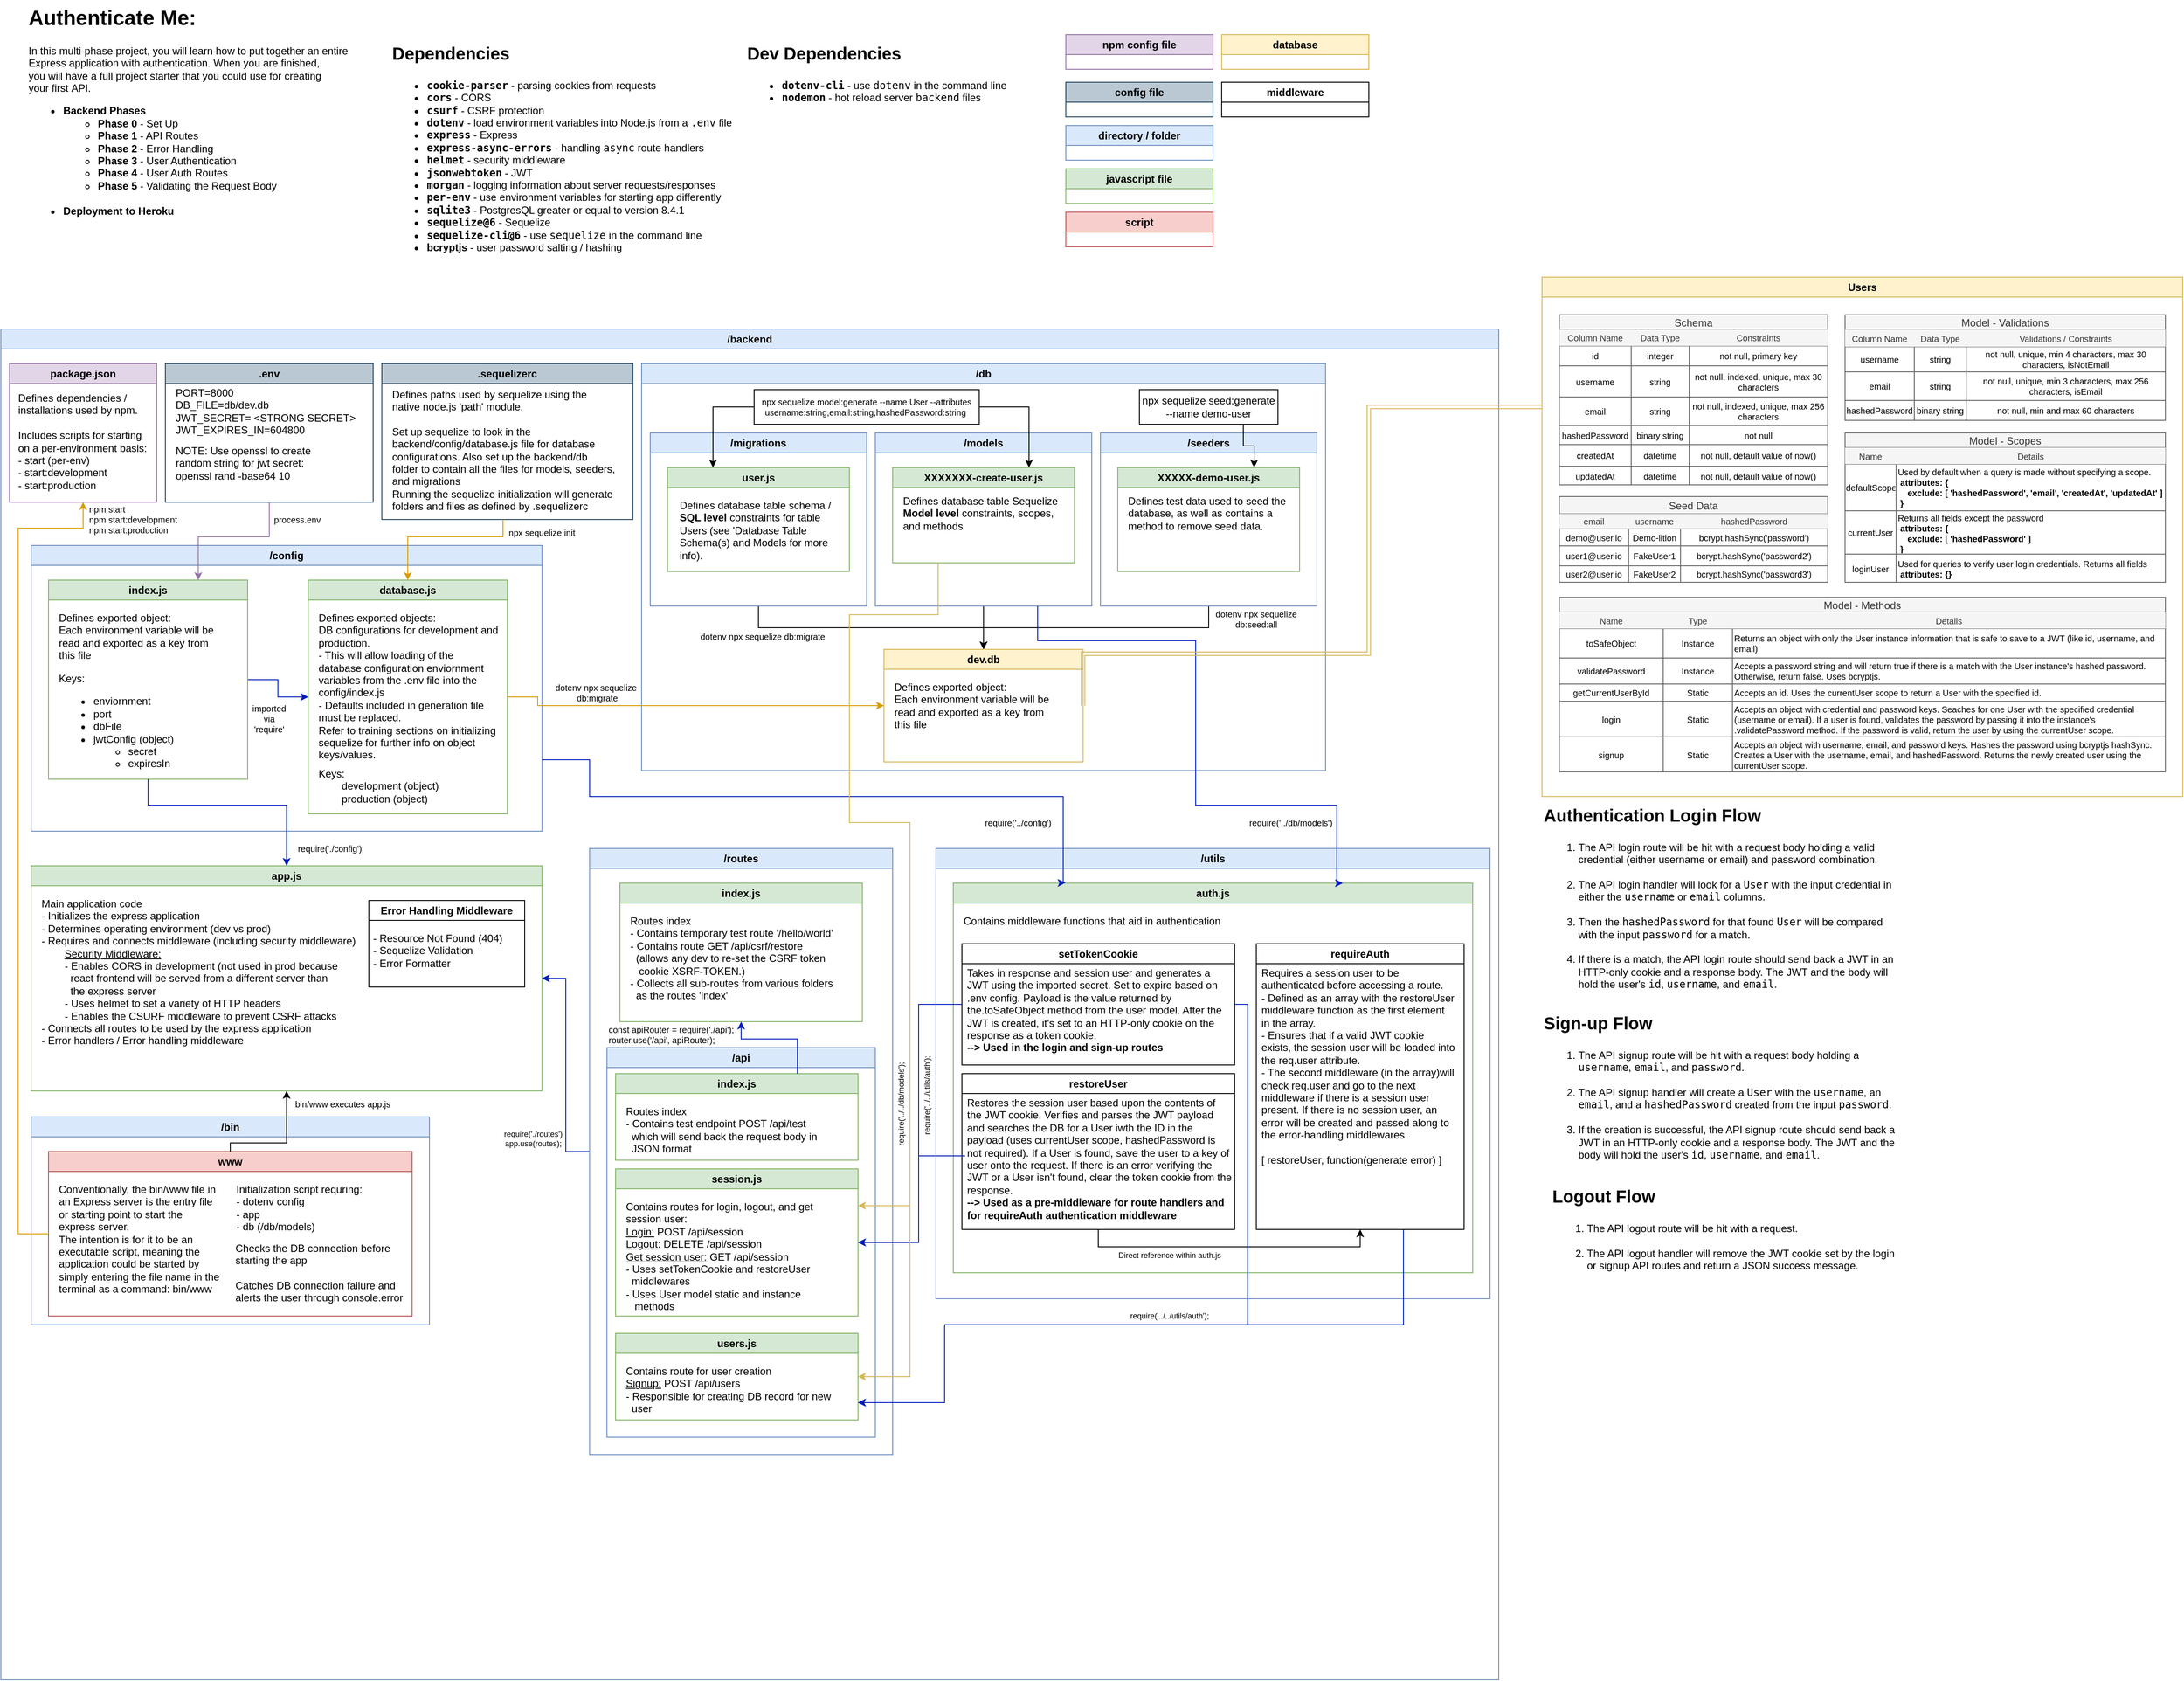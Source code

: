 <mxfile version="24.7.5">
  <diagram name="Page-1" id="1tvuOQJT0n1HeKmIc-OV">
    <mxGraphModel dx="5554" dy="1162" grid="1" gridSize="10" guides="1" tooltips="1" connect="1" arrows="1" fold="1" page="1" pageScale="1" pageWidth="3300" pageHeight="2339" math="0" shadow="0">
      <root>
        <mxCell id="0" />
        <mxCell id="1" parent="0" />
        <mxCell id="GpSlVhP3Auss_XkfHNzA-2" value="&lt;h1 style=&quot;margin-top: 0px;&quot;&gt;&lt;font style=&quot;font-size: 20px;&quot;&gt;Dependencies&lt;/font&gt;&lt;/h1&gt;&lt;ul&gt;&lt;li&gt;&lt;code&gt;&lt;b&gt;cookie-parser&lt;/b&gt;&lt;/code&gt; - parsing cookies from requests&lt;/li&gt;&lt;li&gt;&lt;code&gt;&lt;b&gt;cors&lt;/b&gt;&lt;/code&gt; - CORS&lt;/li&gt;&lt;li&gt;&lt;code&gt;&lt;b&gt;csurf&lt;/b&gt;&lt;/code&gt; - CSRF protection&lt;/li&gt;&lt;li&gt;&lt;code&gt;&lt;b&gt;dotenv&lt;/b&gt;&lt;/code&gt; - load environment variables into Node.js from a &lt;code&gt;.env&lt;/code&gt; file&lt;/li&gt;&lt;li&gt;&lt;code&gt;&lt;b&gt;express&lt;/b&gt;&lt;/code&gt; - Express&lt;/li&gt;&lt;li&gt;&lt;code&gt;&lt;b&gt;express-async-errors&lt;/b&gt;&lt;/code&gt; - handling &lt;code&gt;async&lt;/code&gt; route handlers&lt;/li&gt;&lt;li&gt;&lt;code&gt;&lt;b&gt;helmet&lt;/b&gt;&lt;/code&gt; - security middleware&lt;/li&gt;&lt;li&gt;&lt;code&gt;&lt;b&gt;jsonwebtoken&lt;/b&gt;&lt;/code&gt; - JWT&lt;/li&gt;&lt;li&gt;&lt;code&gt;&lt;b&gt;morgan&lt;/b&gt;&lt;/code&gt; - logging information about server requests/responses&lt;/li&gt;&lt;li&gt;&lt;code&gt;&lt;b&gt;per-env&lt;/b&gt;&lt;/code&gt; - use environment variables for starting app differently&lt;/li&gt;&lt;li&gt;&lt;code&gt;&lt;b&gt;sqlite3&lt;/b&gt;&lt;/code&gt; - PostgresQL greater or equal to version 8.4.1&lt;/li&gt;&lt;li&gt;&lt;code&gt;&lt;b&gt;sequelize@6&lt;/b&gt;&lt;/code&gt; - Sequelize&lt;/li&gt;&lt;li&gt;&lt;code&gt;&lt;b&gt;sequelize-cli@6&lt;/b&gt;&lt;/code&gt; - use &lt;code&gt;sequelize&lt;/code&gt; in the command line&lt;/li&gt;&lt;li&gt;&lt;b&gt;bcryptjs&lt;/b&gt;&amp;nbsp;- user password salting / hashing&lt;/li&gt;&lt;/ul&gt;" style="text;html=1;whiteSpace=wrap;overflow=hidden;rounded=0;" parent="1" vertex="1">
          <mxGeometry x="440" y="50" width="410" height="270" as="geometry" />
        </mxCell>
        <mxCell id="GpSlVhP3Auss_XkfHNzA-3" value="&lt;h1 style=&quot;margin-top: 0px;&quot;&gt;&lt;font style=&quot;font-size: 20px;&quot;&gt;Dev Dependencies&lt;/font&gt;&lt;/h1&gt;&lt;ul&gt;&lt;li&gt;&lt;b&gt;&lt;code&gt;dotenv-cli&lt;/code&gt; &lt;/b&gt;- use &lt;code&gt;dotenv&lt;/code&gt; in the command line&lt;/li&gt;&lt;li&gt;&lt;code&gt;&lt;b&gt;nodemon&lt;/b&gt;&lt;/code&gt; - hot reload server &lt;code&gt;backend&lt;/code&gt; files&lt;/li&gt;&lt;/ul&gt;" style="text;html=1;whiteSpace=wrap;overflow=hidden;rounded=0;" parent="1" vertex="1">
          <mxGeometry x="850" y="50" width="380" height="90" as="geometry" />
        </mxCell>
        <mxCell id="GpSlVhP3Auss_XkfHNzA-4" value="&lt;h1 style=&quot;margin-top: 0px;&quot;&gt;Authenticate Me:&lt;/h1&gt;&lt;p&gt;In this multi-phase project, you will learn how to put together an entire&amp;nbsp;&lt;br&gt;&lt;span style=&quot;background-color: initial;&quot;&gt;Express application with authentication. When you are finished, &lt;br&gt;you will have a full project starter that you could use for creating &lt;br&gt;your first&amp;nbsp;&lt;/span&gt;&lt;span style=&quot;background-color: initial;&quot;&gt;API.&lt;/span&gt;&lt;/p&gt;&lt;ul&gt;&lt;li&gt;&lt;b&gt;Backend Phases&lt;/b&gt;&lt;ul&gt;&lt;li&gt;&lt;b&gt;Phase 0&lt;/b&gt; - Set Up&lt;/li&gt;&lt;li&gt;&lt;b&gt;Phase 1&lt;/b&gt; - API Routes&lt;/li&gt;&lt;li&gt;&lt;b&gt;Phase 2&lt;/b&gt; - Error Handling&lt;/li&gt;&lt;li&gt;&lt;b&gt;Phase 3&lt;/b&gt; - User Authentication&lt;/li&gt;&lt;li&gt;&lt;b&gt;Phase 4&lt;/b&gt; - User Auth Routes&lt;/li&gt;&lt;li&gt;&lt;b&gt;Phase 5&lt;/b&gt; - Validating the Request Body&lt;/li&gt;&lt;/ul&gt;&lt;/li&gt;&lt;br&gt;&lt;li&gt;&lt;b&gt;Deployment to Heroku&lt;/b&gt;&lt;/li&gt;&lt;/ul&gt;" style="text;html=1;whiteSpace=wrap;overflow=hidden;rounded=0;" parent="1" vertex="1">
          <mxGeometry x="20" y="10" width="380" height="270" as="geometry" />
        </mxCell>
        <mxCell id="GpSlVhP3Auss_XkfHNzA-41" value="/backend" style="swimlane;whiteSpace=wrap;html=1;startSize=23;fillColor=#dae8fc;strokeColor=#6c8ebf;movable=1;resizable=1;rotatable=1;deletable=1;editable=1;locked=0;connectable=1;" parent="1" vertex="1">
          <mxGeometry x="-10" y="390" width="1730" height="1560" as="geometry" />
        </mxCell>
        <mxCell id="GpSlVhP3Auss_XkfHNzA-20" value=".env" style="swimlane;whiteSpace=wrap;html=1;startSize=23;fillColor=#bac8d3;strokeColor=#23445d;" parent="GpSlVhP3Auss_XkfHNzA-41" vertex="1">
          <mxGeometry x="190" y="40" width="240" height="160" as="geometry" />
        </mxCell>
        <mxCell id="GpSlVhP3Auss_XkfHNzA-35" value="NOTE: Use openssl to create random string for jwt secret:&lt;div&gt;openssl rand -base64 10&lt;/div&gt;" style="text;html=1;align=left;verticalAlign=middle;whiteSpace=wrap;rounded=0;" parent="GpSlVhP3Auss_XkfHNzA-20" vertex="1">
          <mxGeometry x="10" y="90" width="190" height="50" as="geometry" />
        </mxCell>
        <mxCell id="GpSlVhP3Auss_XkfHNzA-21" value="&lt;div&gt;PORT=8000&lt;/div&gt;&lt;div&gt;DB_FILE=db/dev.db&lt;/div&gt;&lt;div&gt;JWT_SECRET= &amp;lt;STRONG SECRET&amp;gt;&lt;/div&gt;&lt;div style=&quot;&quot;&gt;JWT_EXPIRES_IN=604800&lt;/div&gt;" style="text;html=1;align=left;verticalAlign=middle;resizable=0;points=[];autosize=1;strokeColor=none;fillColor=none;" parent="GpSlVhP3Auss_XkfHNzA-20" vertex="1">
          <mxGeometry x="10" y="20" width="230" height="70" as="geometry" />
        </mxCell>
        <mxCell id="GpSlVhP3Auss_XkfHNzA-40" value="/config" style="swimlane;whiteSpace=wrap;html=1;fillColor=#dae8fc;strokeColor=#6c8ebf;" parent="GpSlVhP3Auss_XkfHNzA-41" vertex="1">
          <mxGeometry x="35" y="250" width="590" height="330" as="geometry" />
        </mxCell>
        <mxCell id="GpSlVhP3Auss_XkfHNzA-75" style="edgeStyle=orthogonalEdgeStyle;rounded=0;orthogonalLoop=1;jettySize=auto;html=1;exitX=1;exitY=0.5;exitDx=0;exitDy=0;entryX=0;entryY=0.5;entryDx=0;entryDy=0;fillColor=#0050ef;strokeColor=#001DBC;" parent="GpSlVhP3Auss_XkfHNzA-40" source="GpSlVhP3Auss_XkfHNzA-36" target="GpSlVhP3Auss_XkfHNzA-52" edge="1">
          <mxGeometry relative="1" as="geometry" />
        </mxCell>
        <mxCell id="GpSlVhP3Auss_XkfHNzA-36" value="index.js" style="swimlane;whiteSpace=wrap;html=1;align=center;fillColor=#d5e8d4;strokeColor=#82b366;" parent="GpSlVhP3Auss_XkfHNzA-40" vertex="1">
          <mxGeometry x="20" y="40" width="230" height="230" as="geometry" />
        </mxCell>
        <mxCell id="GpSlVhP3Auss_XkfHNzA-38" value="Defines exported object:&lt;div&gt;Each environment variable will be read and exported as a key from this file&amp;nbsp;&lt;/div&gt;" style="text;html=1;align=left;verticalAlign=top;whiteSpace=wrap;rounded=0;" parent="GpSlVhP3Auss_XkfHNzA-36" vertex="1">
          <mxGeometry x="10" y="30" width="190" height="70" as="geometry" />
        </mxCell>
        <mxCell id="GpSlVhP3Auss_XkfHNzA-39" value="Keys:&lt;div&gt;&lt;ul&gt;&lt;li&gt;enviornment&lt;/li&gt;&lt;li&gt;port&lt;/li&gt;&lt;li&gt;dbFile&lt;/li&gt;&lt;li&gt;jwtConfig (object)&lt;/li&gt;&lt;ul&gt;&lt;li&gt;secret&lt;/li&gt;&lt;li&gt;expiresIn&lt;/li&gt;&lt;/ul&gt;&lt;/ul&gt;&lt;/div&gt;&lt;div&gt;&lt;br&gt;&lt;/div&gt;" style="text;html=1;align=left;verticalAlign=top;whiteSpace=wrap;rounded=0;" parent="GpSlVhP3Auss_XkfHNzA-36" vertex="1">
          <mxGeometry x="10" y="100" width="200" height="110" as="geometry" />
        </mxCell>
        <mxCell id="GpSlVhP3Auss_XkfHNzA-52" value="database.js" style="swimlane;whiteSpace=wrap;html=1;align=center;startSize=23;fillColor=#d5e8d4;strokeColor=#82b366;" parent="GpSlVhP3Auss_XkfHNzA-40" vertex="1">
          <mxGeometry x="320" y="40" width="230" height="270" as="geometry" />
        </mxCell>
        <mxCell id="GpSlVhP3Auss_XkfHNzA-53" value="Defines exported objects:&lt;div&gt;DB configurations for development and production.&amp;nbsp;&lt;/div&gt;&lt;div&gt;- This will allow loading of the database configuration enviornment variables from the .env file into the config/index.js&lt;/div&gt;&lt;div&gt;- Defaults included in generation file must be replaced.&lt;/div&gt;&lt;div&gt;Refer to training sections on initializing sequelize for further info on object keys/values.&lt;/div&gt;" style="text;html=1;align=left;verticalAlign=top;whiteSpace=wrap;rounded=0;" parent="GpSlVhP3Auss_XkfHNzA-52" vertex="1">
          <mxGeometry x="10" y="30" width="210" height="180" as="geometry" />
        </mxCell>
        <mxCell id="GpSlVhP3Auss_XkfHNzA-54" value="Keys:&lt;div&gt;&lt;span style=&quot;white-space: pre;&quot;&gt;&#x9;&lt;/span&gt;development (object)&lt;/div&gt;&lt;div&gt;&lt;span style=&quot;white-space: pre;&quot;&gt;&#x9;&lt;/span&gt;production (object)&lt;br&gt;&lt;div&gt;&lt;br&gt;&lt;/div&gt;&lt;/div&gt;" style="text;html=1;align=left;verticalAlign=top;whiteSpace=wrap;rounded=0;" parent="GpSlVhP3Auss_XkfHNzA-52" vertex="1">
          <mxGeometry x="10" y="210" width="200" height="60" as="geometry" />
        </mxCell>
        <mxCell id="GpSlVhP3Auss_XkfHNzA-76" value="imported via &#39;require&#39;" style="text;html=1;align=center;verticalAlign=middle;whiteSpace=wrap;rounded=0;fontSize=10;" parent="GpSlVhP3Auss_XkfHNzA-40" vertex="1">
          <mxGeometry x="250" y="180" width="50" height="40" as="geometry" />
        </mxCell>
        <mxCell id="GpSlVhP3Auss_XkfHNzA-46" value="/db" style="swimlane;whiteSpace=wrap;html=1;fillColor=#dae8fc;strokeColor=#6c8ebf;movable=1;resizable=1;rotatable=1;deletable=1;editable=1;locked=0;connectable=1;" parent="GpSlVhP3Auss_XkfHNzA-41" vertex="1">
          <mxGeometry x="740" y="40" width="790" height="470" as="geometry" />
        </mxCell>
        <mxCell id="TN3s48xv0ag6netvd0yR-34" style="edgeStyle=orthogonalEdgeStyle;rounded=0;orthogonalLoop=1;jettySize=auto;html=1;exitX=0.5;exitY=1;exitDx=0;exitDy=0;entryX=0.5;entryY=0;entryDx=0;entryDy=0;" parent="GpSlVhP3Auss_XkfHNzA-46" source="GpSlVhP3Auss_XkfHNzA-77" target="GpSlVhP3Auss_XkfHNzA-80" edge="1">
          <mxGeometry relative="1" as="geometry" />
        </mxCell>
        <mxCell id="GpSlVhP3Auss_XkfHNzA-77" value="/migrations" style="swimlane;whiteSpace=wrap;html=1;fillColor=#dae8fc;strokeColor=#6c8ebf;movable=1;resizable=1;rotatable=1;deletable=1;editable=1;locked=0;connectable=1;" parent="GpSlVhP3Auss_XkfHNzA-46" vertex="1">
          <mxGeometry x="10" y="80" width="250" height="200" as="geometry" />
        </mxCell>
        <mxCell id="xRNBOfDQ-NbFJoLuyLIO-27" value="user.js" style="swimlane;whiteSpace=wrap;html=1;align=center;fillColor=#d5e8d4;strokeColor=#82b366;" parent="GpSlVhP3Auss_XkfHNzA-77" vertex="1">
          <mxGeometry x="20" y="40" width="210" height="120" as="geometry" />
        </mxCell>
        <mxCell id="xRNBOfDQ-NbFJoLuyLIO-29" value="Defines database table schema / &lt;b&gt;SQL level&lt;/b&gt; constraints for table Users (see &#39;Database Table Schema(s) and Models for more info)." style="text;html=1;align=left;verticalAlign=top;whiteSpace=wrap;rounded=0;" parent="xRNBOfDQ-NbFJoLuyLIO-27" vertex="1">
          <mxGeometry x="11.5" y="30" width="190" height="70" as="geometry" />
        </mxCell>
        <mxCell id="TN3s48xv0ag6netvd0yR-37" style="edgeStyle=orthogonalEdgeStyle;rounded=0;orthogonalLoop=1;jettySize=auto;html=1;exitX=0.5;exitY=1;exitDx=0;exitDy=0;entryX=0.5;entryY=0;entryDx=0;entryDy=0;" parent="GpSlVhP3Auss_XkfHNzA-46" source="GpSlVhP3Auss_XkfHNzA-78" target="GpSlVhP3Auss_XkfHNzA-80" edge="1">
          <mxGeometry relative="1" as="geometry" />
        </mxCell>
        <mxCell id="GpSlVhP3Auss_XkfHNzA-78" value="/models" style="swimlane;whiteSpace=wrap;html=1;fillColor=#dae8fc;strokeColor=#6c8ebf;movable=1;resizable=1;rotatable=1;deletable=1;editable=1;locked=0;connectable=1;" parent="GpSlVhP3Auss_XkfHNzA-46" vertex="1">
          <mxGeometry x="270" y="80" width="250" height="200" as="geometry" />
        </mxCell>
        <mxCell id="xRNBOfDQ-NbFJoLuyLIO-28" value="XXXXXXX-create-user.js" style="swimlane;whiteSpace=wrap;html=1;align=center;fillColor=#d5e8d4;strokeColor=#82b366;" parent="GpSlVhP3Auss_XkfHNzA-78" vertex="1">
          <mxGeometry x="20" y="40" width="210" height="110" as="geometry" />
        </mxCell>
        <mxCell id="xRNBOfDQ-NbFJoLuyLIO-39" value="Defines database table Sequelize &lt;b&gt;Model level&lt;/b&gt;&amp;nbsp;constraints, scopes, and methods" style="text;html=1;align=left;verticalAlign=top;whiteSpace=wrap;rounded=0;" parent="xRNBOfDQ-NbFJoLuyLIO-28" vertex="1">
          <mxGeometry x="10" y="25" width="190" height="70" as="geometry" />
        </mxCell>
        <mxCell id="TN3s48xv0ag6netvd0yR-36" style="edgeStyle=orthogonalEdgeStyle;rounded=0;orthogonalLoop=1;jettySize=auto;html=1;exitX=0.5;exitY=1;exitDx=0;exitDy=0;entryX=0.5;entryY=0;entryDx=0;entryDy=0;" parent="GpSlVhP3Auss_XkfHNzA-46" source="GpSlVhP3Auss_XkfHNzA-79" target="GpSlVhP3Auss_XkfHNzA-80" edge="1">
          <mxGeometry relative="1" as="geometry" />
        </mxCell>
        <mxCell id="GpSlVhP3Auss_XkfHNzA-79" value="/seeders" style="swimlane;whiteSpace=wrap;html=1;fillColor=#dae8fc;strokeColor=#6c8ebf;movable=1;resizable=1;rotatable=1;deletable=1;editable=1;locked=0;connectable=1;" parent="GpSlVhP3Auss_XkfHNzA-46" vertex="1">
          <mxGeometry x="530" y="80" width="250" height="200" as="geometry" />
        </mxCell>
        <mxCell id="xRNBOfDQ-NbFJoLuyLIO-44" value="XXXXX-demo-user.js" style="swimlane;whiteSpace=wrap;html=1;align=center;fillColor=#d5e8d4;strokeColor=#82b366;" parent="GpSlVhP3Auss_XkfHNzA-79" vertex="1">
          <mxGeometry x="20" y="40" width="210" height="120" as="geometry" />
        </mxCell>
        <mxCell id="xRNBOfDQ-NbFJoLuyLIO-45" value="Defines test data used to seed the database, as well as contains a method to remove seed data." style="text;html=1;align=left;verticalAlign=top;whiteSpace=wrap;rounded=0;" parent="xRNBOfDQ-NbFJoLuyLIO-44" vertex="1">
          <mxGeometry x="10" y="25" width="190" height="70" as="geometry" />
        </mxCell>
        <mxCell id="GpSlVhP3Auss_XkfHNzA-80" value="dev.db" style="swimlane;whiteSpace=wrap;html=1;align=center;fillColor=#fff2cc;strokeColor=#d6b656;" parent="GpSlVhP3Auss_XkfHNzA-46" vertex="1">
          <mxGeometry x="280" y="330" width="230" height="130" as="geometry" />
        </mxCell>
        <mxCell id="GpSlVhP3Auss_XkfHNzA-81" value="Defines exported object:&lt;div&gt;Each environment variable will be read and exported as a key from this file&amp;nbsp;&lt;/div&gt;" style="text;html=1;align=left;verticalAlign=top;whiteSpace=wrap;rounded=0;" parent="GpSlVhP3Auss_XkfHNzA-80" vertex="1">
          <mxGeometry x="10" y="30" width="190" height="70" as="geometry" />
        </mxCell>
        <mxCell id="xRNBOfDQ-NbFJoLuyLIO-35" style="edgeStyle=orthogonalEdgeStyle;rounded=0;orthogonalLoop=1;jettySize=auto;html=1;exitX=0;exitY=0.5;exitDx=0;exitDy=0;entryX=0.25;entryY=0;entryDx=0;entryDy=0;" parent="GpSlVhP3Auss_XkfHNzA-46" source="xRNBOfDQ-NbFJoLuyLIO-31" target="xRNBOfDQ-NbFJoLuyLIO-27" edge="1">
          <mxGeometry relative="1" as="geometry" />
        </mxCell>
        <mxCell id="xRNBOfDQ-NbFJoLuyLIO-36" style="edgeStyle=orthogonalEdgeStyle;rounded=0;orthogonalLoop=1;jettySize=auto;html=1;exitX=1;exitY=0.5;exitDx=0;exitDy=0;entryX=0.75;entryY=0;entryDx=0;entryDy=0;" parent="GpSlVhP3Auss_XkfHNzA-46" source="xRNBOfDQ-NbFJoLuyLIO-31" target="xRNBOfDQ-NbFJoLuyLIO-28" edge="1">
          <mxGeometry relative="1" as="geometry" />
        </mxCell>
        <mxCell id="xRNBOfDQ-NbFJoLuyLIO-31" value="npx sequelize model:generate --name User --attributes username:string,email:string,hashedPassword:string&amp;nbsp;" style="text;html=1;align=center;verticalAlign=middle;whiteSpace=wrap;rounded=0;fontSize=10;strokeColor=default;" parent="GpSlVhP3Auss_XkfHNzA-46" vertex="1">
          <mxGeometry x="130" y="30" width="260" height="40" as="geometry" />
        </mxCell>
        <mxCell id="xRNBOfDQ-NbFJoLuyLIO-38" value="dotenv npx sequelize&lt;span style=&quot;background-color: initial;&quot;&gt;&amp;nbsp;db:migrate&lt;/span&gt;" style="text;html=1;align=center;verticalAlign=middle;whiteSpace=wrap;rounded=0;fontSize=10;" parent="GpSlVhP3Auss_XkfHNzA-46" vertex="1">
          <mxGeometry x="50" y="310" width="180" height="10" as="geometry" />
        </mxCell>
        <mxCell id="xRNBOfDQ-NbFJoLuyLIO-40" value="dotenv npx sequelize&lt;br&gt;&lt;span style=&quot;background-color: initial;&quot;&gt;db:seed:all&lt;/span&gt;" style="text;html=1;align=center;verticalAlign=middle;whiteSpace=wrap;rounded=0;fontSize=10;" parent="GpSlVhP3Auss_XkfHNzA-46" vertex="1">
          <mxGeometry x="660" y="290" width="100" height="10" as="geometry" />
        </mxCell>
        <mxCell id="xRNBOfDQ-NbFJoLuyLIO-46" style="edgeStyle=orthogonalEdgeStyle;rounded=0;orthogonalLoop=1;jettySize=auto;html=1;exitX=0.75;exitY=1;exitDx=0;exitDy=0;entryX=0.75;entryY=0;entryDx=0;entryDy=0;" parent="GpSlVhP3Auss_XkfHNzA-46" source="xRNBOfDQ-NbFJoLuyLIO-43" target="xRNBOfDQ-NbFJoLuyLIO-44" edge="1">
          <mxGeometry relative="1" as="geometry" />
        </mxCell>
        <mxCell id="xRNBOfDQ-NbFJoLuyLIO-43" value="&lt;span style=&quot;font-size: 12px; text-align: left;&quot;&gt;npx sequelize seed:generate --name demo-user&lt;/span&gt;" style="text;html=1;align=center;verticalAlign=middle;whiteSpace=wrap;rounded=0;fontSize=10;strokeColor=default;" parent="GpSlVhP3Auss_XkfHNzA-46" vertex="1">
          <mxGeometry x="575" y="30" width="160" height="40" as="geometry" />
        </mxCell>
        <mxCell id="GpSlVhP3Auss_XkfHNzA-47" value=".sequelizerc" style="swimlane;whiteSpace=wrap;html=1;fillColor=#bac8d3;strokeColor=#23445d;" parent="GpSlVhP3Auss_XkfHNzA-41" vertex="1">
          <mxGeometry x="440" y="40" width="290" height="180" as="geometry" />
        </mxCell>
        <mxCell id="GpSlVhP3Auss_XkfHNzA-51" value="Defines paths used by sequelize using the native node.js &#39;path&#39; module.&lt;div&gt;&lt;br&gt;&lt;/div&gt;&lt;div&gt;Set up sequelize to look in the backend/config/database.js file for database configurations. Also set up the backend/db folder to contain all the files for models, seeders, and migrations&lt;/div&gt;&lt;div&gt;Running the sequelize initialization will generate folders and files as defined by .sequelizerc&lt;/div&gt;" style="text;html=1;align=left;verticalAlign=middle;whiteSpace=wrap;rounded=0;" parent="GpSlVhP3Auss_XkfHNzA-47" vertex="1">
          <mxGeometry x="10" y="20" width="260" height="160" as="geometry" />
        </mxCell>
        <mxCell id="GpSlVhP3Auss_XkfHNzA-63" value="npx sequelize init" style="text;html=1;align=center;verticalAlign=middle;whiteSpace=wrap;rounded=0;fontSize=10;" parent="GpSlVhP3Auss_XkfHNzA-41" vertex="1">
          <mxGeometry x="570" y="220" width="110" height="30" as="geometry" />
        </mxCell>
        <mxCell id="GpSlVhP3Auss_XkfHNzA-74" style="edgeStyle=orthogonalEdgeStyle;rounded=0;orthogonalLoop=1;jettySize=auto;html=1;exitX=0.5;exitY=1;exitDx=0;exitDy=0;entryX=0.5;entryY=0;entryDx=0;entryDy=0;fillColor=#ffe6cc;strokeColor=#d79b00;" parent="GpSlVhP3Auss_XkfHNzA-41" source="GpSlVhP3Auss_XkfHNzA-51" target="GpSlVhP3Auss_XkfHNzA-52" edge="1">
          <mxGeometry relative="1" as="geometry">
            <Array as="points">
              <mxPoint x="580" y="240" />
              <mxPoint x="470" y="240" />
            </Array>
          </mxGeometry>
        </mxCell>
        <mxCell id="GpSlVhP3Auss_XkfHNzA-83" style="edgeStyle=orthogonalEdgeStyle;rounded=0;orthogonalLoop=1;jettySize=auto;html=1;exitX=1;exitY=0.5;exitDx=0;exitDy=0;entryX=0;entryY=0.5;entryDx=0;entryDy=0;fillColor=#ffe6cc;strokeColor=#d79b00;" parent="GpSlVhP3Auss_XkfHNzA-41" source="GpSlVhP3Auss_XkfHNzA-52" target="GpSlVhP3Auss_XkfHNzA-80" edge="1">
          <mxGeometry relative="1" as="geometry">
            <Array as="points">
              <mxPoint x="620" y="425" />
              <mxPoint x="620" y="435" />
            </Array>
          </mxGeometry>
        </mxCell>
        <mxCell id="GpSlVhP3Auss_XkfHNzA-85" value="process.env" style="text;html=1;align=center;verticalAlign=middle;whiteSpace=wrap;rounded=0;fontSize=10;" parent="GpSlVhP3Auss_XkfHNzA-41" vertex="1">
          <mxGeometry x="300" y="210" width="85" height="20" as="geometry" />
        </mxCell>
        <mxCell id="GpSlVhP3Auss_XkfHNzA-86" value="app.js" style="swimlane;whiteSpace=wrap;html=1;align=center;fillColor=#d5e8d4;strokeColor=#82b366;" parent="GpSlVhP3Auss_XkfHNzA-41" vertex="1">
          <mxGeometry x="35" y="620" width="590" height="260" as="geometry" />
        </mxCell>
        <mxCell id="GpSlVhP3Auss_XkfHNzA-87" value="Main application code&lt;div&gt;- Initializes the express application&lt;/div&gt;&lt;div&gt;- Determines operating environment (dev vs prod)&lt;/div&gt;&lt;div&gt;- Requires and connects middleware (including security middleware)&lt;/div&gt;&lt;div&gt;&lt;span style=&quot;white-space: pre;&quot;&gt;&#x9;&lt;/span&gt;&lt;u&gt;Security Middleware:&lt;/u&gt;&lt;/div&gt;&lt;div&gt;&lt;span style=&quot;white-space: pre;&quot;&gt;&#x9;&lt;/span&gt;- Enables CORS in development (not used in prod because&lt;br&gt;&lt;/div&gt;&lt;div&gt;&lt;span style=&quot;white-space: pre;&quot;&gt;&#x9;&lt;/span&gt;&amp;nbsp; react frontend will be served from a different server than&lt;br&gt;&lt;/div&gt;&lt;div&gt;&lt;span style=&quot;white-space: pre;&quot;&gt;&#x9;&lt;/span&gt;&amp;nbsp; the express server&lt;br&gt;&lt;/div&gt;&lt;div&gt;&lt;span style=&quot;white-space: pre;&quot;&gt;&#x9;&lt;/span&gt;- Uses helmet to set a variety of HTTP headers&lt;br&gt;&lt;/div&gt;&lt;div&gt;&lt;span style=&quot;white-space: pre;&quot;&gt;&#x9;&lt;/span&gt;- Enables the CSURF middleware to prevent CSRF attacks&lt;br&gt;&lt;/div&gt;&lt;div&gt;- Connects all routes to be used by the express application&lt;/div&gt;&lt;div&gt;- Error handlers / Error handling middleware&lt;/div&gt;" style="text;html=1;align=left;verticalAlign=top;whiteSpace=wrap;rounded=0;" parent="GpSlVhP3Auss_XkfHNzA-86" vertex="1">
          <mxGeometry x="10" y="30" width="370" height="220" as="geometry" />
        </mxCell>
        <mxCell id="Vh5eemPmoigoI3z--_Fc-7" value="Error Handling Middleware" style="swimlane;whiteSpace=wrap;html=1;align=center;" parent="GpSlVhP3Auss_XkfHNzA-86" vertex="1">
          <mxGeometry x="390" y="40" width="180" height="100" as="geometry" />
        </mxCell>
        <mxCell id="Vh5eemPmoigoI3z--_Fc-8" value="- Resource Not Found (404)&lt;div&gt;- Sequelize Validation&lt;/div&gt;&lt;div&gt;- Error Formatter&lt;/div&gt;&lt;div&gt;&lt;br&gt;&lt;/div&gt;" style="text;html=1;align=left;verticalAlign=top;whiteSpace=wrap;rounded=0;" parent="Vh5eemPmoigoI3z--_Fc-7" vertex="1">
          <mxGeometry x="2.5" y="30" width="155" height="60" as="geometry" />
        </mxCell>
        <mxCell id="GpSlVhP3Auss_XkfHNzA-89" style="edgeStyle=orthogonalEdgeStyle;rounded=0;orthogonalLoop=1;jettySize=auto;html=1;exitX=0.5;exitY=1;exitDx=0;exitDy=0;entryX=0.5;entryY=0;entryDx=0;entryDy=0;fillColor=#0050ef;strokeColor=#001DBC;" parent="GpSlVhP3Auss_XkfHNzA-41" source="GpSlVhP3Auss_XkfHNzA-36" target="GpSlVhP3Auss_XkfHNzA-86" edge="1">
          <mxGeometry relative="1" as="geometry">
            <Array as="points">
              <mxPoint x="170" y="550" />
              <mxPoint x="330" y="550" />
            </Array>
          </mxGeometry>
        </mxCell>
        <mxCell id="GpSlVhP3Auss_XkfHNzA-90" value="require(&#39;./config&#39;)" style="text;html=1;align=center;verticalAlign=middle;whiteSpace=wrap;rounded=0;fontSize=10;" parent="GpSlVhP3Auss_XkfHNzA-41" vertex="1">
          <mxGeometry x="340" y="590" width="80" height="20" as="geometry" />
        </mxCell>
        <mxCell id="GpSlVhP3Auss_XkfHNzA-99" style="edgeStyle=orthogonalEdgeStyle;rounded=0;orthogonalLoop=1;jettySize=auto;html=1;exitX=0;exitY=0.5;exitDx=0;exitDy=0;entryX=1;entryY=0.5;entryDx=0;entryDy=0;fillColor=#0050ef;strokeColor=#001DBC;" parent="GpSlVhP3Auss_XkfHNzA-41" source="GpSlVhP3Auss_XkfHNzA-98" target="GpSlVhP3Auss_XkfHNzA-86" edge="1">
          <mxGeometry relative="1" as="geometry" />
        </mxCell>
        <mxCell id="GpSlVhP3Auss_XkfHNzA-98" value="/routes" style="swimlane;whiteSpace=wrap;html=1;fillColor=#dae8fc;strokeColor=#6c8ebf;movable=1;resizable=1;rotatable=1;deletable=1;editable=1;locked=0;connectable=1;" parent="GpSlVhP3Auss_XkfHNzA-41" vertex="1">
          <mxGeometry x="680" y="600" width="350" height="700" as="geometry" />
        </mxCell>
        <mxCell id="GpSlVhP3Auss_XkfHNzA-101" value="index.js" style="swimlane;whiteSpace=wrap;html=1;align=center;fillColor=#d5e8d4;strokeColor=#82b366;" parent="GpSlVhP3Auss_XkfHNzA-98" vertex="1">
          <mxGeometry x="35" y="40" width="280" height="160" as="geometry" />
        </mxCell>
        <mxCell id="GpSlVhP3Auss_XkfHNzA-102" value="Routes index&lt;div&gt;- Contains temporary test route &#39;/hello/world&#39;&lt;/div&gt;&lt;div&gt;- Contains route GET /api/csrf/restore&lt;/div&gt;&lt;div&gt;&amp;nbsp; (allows any dev to re-set the CSRF token&lt;br&gt;&amp;nbsp; &amp;nbsp;cookie XSRF-TOKEN.)&lt;/div&gt;&lt;div&gt;- Collects all sub-routes from various folders&lt;br&gt;&amp;nbsp; as the routes &#39;index&#39;&lt;/div&gt;" style="text;html=1;align=left;verticalAlign=top;whiteSpace=wrap;rounded=0;" parent="GpSlVhP3Auss_XkfHNzA-101" vertex="1">
          <mxGeometry x="10" y="30" width="250" height="110" as="geometry" />
        </mxCell>
        <mxCell id="Vh5eemPmoigoI3z--_Fc-1" value="/api" style="swimlane;whiteSpace=wrap;html=1;fillColor=#dae8fc;strokeColor=#6c8ebf;movable=1;resizable=1;rotatable=1;deletable=1;editable=1;locked=0;connectable=1;" parent="GpSlVhP3Auss_XkfHNzA-98" vertex="1">
          <mxGeometry x="20" y="230" width="310" height="450" as="geometry" />
        </mxCell>
        <mxCell id="Vh5eemPmoigoI3z--_Fc-2" value="index.js" style="swimlane;whiteSpace=wrap;html=1;align=center;fillColor=#d5e8d4;strokeColor=#82b366;" parent="Vh5eemPmoigoI3z--_Fc-1" vertex="1">
          <mxGeometry x="10" y="30" width="280" height="100" as="geometry" />
        </mxCell>
        <mxCell id="Vh5eemPmoigoI3z--_Fc-3" value="Routes index&lt;div&gt;- Contains test endpoint POST /api/test&lt;br&gt;&amp;nbsp; which will send back the request body in&lt;br&gt;&amp;nbsp; JSON format&lt;/div&gt;" style="text;html=1;align=left;verticalAlign=top;whiteSpace=wrap;rounded=0;" parent="Vh5eemPmoigoI3z--_Fc-2" vertex="1">
          <mxGeometry x="10" y="30" width="250" height="70" as="geometry" />
        </mxCell>
        <mxCell id="xRNBOfDQ-NbFJoLuyLIO-294" value="session.js" style="swimlane;whiteSpace=wrap;html=1;align=center;fillColor=#d5e8d4;strokeColor=#82b366;" parent="Vh5eemPmoigoI3z--_Fc-1" vertex="1">
          <mxGeometry x="10" y="140" width="280" height="170" as="geometry" />
        </mxCell>
        <mxCell id="xRNBOfDQ-NbFJoLuyLIO-295" value="Contains routes for login, logout, and get session user:&lt;div&gt;&lt;div&gt;&lt;u&gt;Login:&lt;/u&gt; POST /api/session&lt;/div&gt;&lt;div&gt;&lt;u&gt;Logout:&lt;/u&gt; DELETE /api/session&lt;/div&gt;&lt;div&gt;&lt;u&gt;Get session user:&lt;/u&gt; GET /api/session&lt;/div&gt;&lt;/div&gt;&lt;div&gt;- Uses setTokenCookie and restoreUser&lt;br&gt;&amp;nbsp; middlewares&lt;/div&gt;&lt;div&gt;- Uses User model static and instance&lt;br&gt;&amp;nbsp; &amp;nbsp;methods&lt;/div&gt;" style="text;html=1;align=left;verticalAlign=top;whiteSpace=wrap;rounded=0;" parent="xRNBOfDQ-NbFJoLuyLIO-294" vertex="1">
          <mxGeometry x="10" y="30" width="250" height="140" as="geometry" />
        </mxCell>
        <mxCell id="xRNBOfDQ-NbFJoLuyLIO-296" value="users.js" style="swimlane;whiteSpace=wrap;html=1;align=center;fillColor=#d5e8d4;strokeColor=#82b366;" parent="Vh5eemPmoigoI3z--_Fc-1" vertex="1">
          <mxGeometry x="10" y="330" width="280" height="100" as="geometry" />
        </mxCell>
        <mxCell id="xRNBOfDQ-NbFJoLuyLIO-297" value="Contains route for user creation&lt;div&gt;&lt;u&gt;Signup:&lt;/u&gt;&amp;nbsp;POST /api/users&lt;/div&gt;&lt;div&gt;- Responsible for creating DB record for new&lt;br&gt;&amp;nbsp; user&lt;/div&gt;" style="text;html=1;align=left;verticalAlign=top;whiteSpace=wrap;rounded=0;" parent="xRNBOfDQ-NbFJoLuyLIO-296" vertex="1">
          <mxGeometry x="10" y="30" width="250" height="70" as="geometry" />
        </mxCell>
        <mxCell id="Vh5eemPmoigoI3z--_Fc-6" value="&lt;div&gt;const apiRouter = require(&#39;./api&#39;);&lt;/div&gt;&lt;div&gt;router.use(&#39;/api&#39;, apiRouter);&lt;/div&gt;" style="text;html=1;align=left;verticalAlign=middle;whiteSpace=wrap;rounded=0;fontSize=10;" parent="GpSlVhP3Auss_XkfHNzA-98" vertex="1">
          <mxGeometry x="20" y="200" width="150" height="30" as="geometry" />
        </mxCell>
        <mxCell id="xRNBOfDQ-NbFJoLuyLIO-183" style="edgeStyle=orthogonalEdgeStyle;rounded=0;orthogonalLoop=1;jettySize=auto;html=1;exitX=0.75;exitY=0;exitDx=0;exitDy=0;entryX=0.5;entryY=1;entryDx=0;entryDy=0;fillColor=#0050ef;strokeColor=#001DBC;" parent="GpSlVhP3Auss_XkfHNzA-98" source="Vh5eemPmoigoI3z--_Fc-2" target="GpSlVhP3Auss_XkfHNzA-101" edge="1">
          <mxGeometry relative="1" as="geometry">
            <Array as="points">
              <mxPoint x="240" y="220" />
              <mxPoint x="175" y="220" />
            </Array>
          </mxGeometry>
        </mxCell>
        <mxCell id="GpSlVhP3Auss_XkfHNzA-100" value="require(&#39;./routes&#39;)&lt;div style=&quot;font-size: 9px;&quot;&gt;app.use(routes);&lt;/div&gt;" style="text;html=1;align=center;verticalAlign=middle;whiteSpace=wrap;rounded=0;fontSize=9;" parent="GpSlVhP3Auss_XkfHNzA-41" vertex="1">
          <mxGeometry x="570" y="920" width="90" height="30" as="geometry" />
        </mxCell>
        <mxCell id="GpSlVhP3Auss_XkfHNzA-105" value="/bin" style="swimlane;whiteSpace=wrap;html=1;fillColor=#dae8fc;strokeColor=#6c8ebf;movable=1;resizable=1;rotatable=1;deletable=1;editable=1;locked=0;connectable=1;" parent="GpSlVhP3Auss_XkfHNzA-41" vertex="1">
          <mxGeometry x="35" y="910" width="460" height="240" as="geometry" />
        </mxCell>
        <mxCell id="GpSlVhP3Auss_XkfHNzA-106" value="www" style="swimlane;whiteSpace=wrap;html=1;align=center;fillColor=#f8cecc;strokeColor=#b85450;" parent="GpSlVhP3Auss_XkfHNzA-105" vertex="1">
          <mxGeometry x="20" y="40" width="420" height="190" as="geometry" />
        </mxCell>
        <mxCell id="GpSlVhP3Auss_XkfHNzA-107" value="Conventionally, the bin/www file in an Express server is the entry file or starting point to start the express server.&lt;div&gt;The intention is for it to be an executable script, meaning the application could be started by simply entering the file name in the terminal as a command: bin/www&lt;/div&gt;" style="text;html=1;align=left;verticalAlign=top;whiteSpace=wrap;rounded=0;" parent="GpSlVhP3Auss_XkfHNzA-106" vertex="1">
          <mxGeometry x="10" y="30" width="190" height="140" as="geometry" />
        </mxCell>
        <mxCell id="GpSlVhP3Auss_XkfHNzA-108" value="Initialization script requring:&lt;div&gt;- dotenv config&lt;/div&gt;&lt;div&gt;- app&lt;/div&gt;&lt;div&gt;- db (/db/models)&lt;/div&gt;&lt;div&gt;&lt;br&gt;&lt;/div&gt;&lt;div&gt;&lt;br&gt;&lt;/div&gt;" style="text;html=1;align=left;verticalAlign=top;whiteSpace=wrap;rounded=0;" parent="GpSlVhP3Auss_XkfHNzA-106" vertex="1">
          <mxGeometry x="215" y="30" width="190" height="70" as="geometry" />
        </mxCell>
        <mxCell id="GpSlVhP3Auss_XkfHNzA-109" value="&lt;div style=&quot;text-align: left;&quot;&gt;Checks the DB connection before starting the app&lt;/div&gt;&lt;div style=&quot;text-align: left;&quot;&gt;&lt;br&gt;&lt;/div&gt;&lt;div style=&quot;text-align: left;&quot;&gt;Catches DB connection failure and alerts the user through console.error&lt;/div&gt;" style="text;html=1;align=center;verticalAlign=middle;whiteSpace=wrap;rounded=0;" parent="GpSlVhP3Auss_XkfHNzA-106" vertex="1">
          <mxGeometry x="215" y="100" width="210" height="80" as="geometry" />
        </mxCell>
        <mxCell id="GpSlVhP3Auss_XkfHNzA-112" style="edgeStyle=orthogonalEdgeStyle;rounded=0;orthogonalLoop=1;jettySize=auto;html=1;exitX=0.5;exitY=0;exitDx=0;exitDy=0;entryX=0.5;entryY=1;entryDx=0;entryDy=0;" parent="GpSlVhP3Auss_XkfHNzA-41" source="GpSlVhP3Auss_XkfHNzA-106" target="GpSlVhP3Auss_XkfHNzA-86" edge="1">
          <mxGeometry relative="1" as="geometry">
            <Array as="points">
              <mxPoint x="265" y="940" />
              <mxPoint x="330" y="940" />
            </Array>
          </mxGeometry>
        </mxCell>
        <mxCell id="GpSlVhP3Auss_XkfHNzA-113" value="package.json" style="swimlane;whiteSpace=wrap;html=1;fillColor=#e1d5e7;strokeColor=#9673a6;" parent="GpSlVhP3Auss_XkfHNzA-41" vertex="1">
          <mxGeometry x="10" y="40" width="170" height="160" as="geometry" />
        </mxCell>
        <mxCell id="GpSlVhP3Auss_XkfHNzA-114" value="Defines dependencies / installations used by npm.&lt;div&gt;&lt;br&gt;&lt;/div&gt;&lt;div&gt;Includes scripts for starting on a per-environment basis:&lt;/div&gt;&lt;div&gt;- start (per-env)&lt;/div&gt;&lt;div&gt;- start:development&lt;/div&gt;&lt;div&gt;- start:production&lt;/div&gt;" style="text;html=1;align=left;verticalAlign=middle;whiteSpace=wrap;rounded=0;" parent="GpSlVhP3Auss_XkfHNzA-113" vertex="1">
          <mxGeometry x="7.5" y="30" width="155" height="120" as="geometry" />
        </mxCell>
        <mxCell id="GpSlVhP3Auss_XkfHNzA-116" style="edgeStyle=orthogonalEdgeStyle;rounded=0;orthogonalLoop=1;jettySize=auto;html=1;exitX=0;exitY=0.5;exitDx=0;exitDy=0;entryX=0.5;entryY=1;entryDx=0;entryDy=0;fillColor=#ffe6cc;strokeColor=#d79b00;" parent="GpSlVhP3Auss_XkfHNzA-41" source="GpSlVhP3Auss_XkfHNzA-106" target="GpSlVhP3Auss_XkfHNzA-113" edge="1">
          <mxGeometry relative="1" as="geometry">
            <Array as="points">
              <mxPoint x="20" y="1045" />
              <mxPoint x="20" y="230" />
              <mxPoint x="95" y="230" />
            </Array>
          </mxGeometry>
        </mxCell>
        <mxCell id="GpSlVhP3Auss_XkfHNzA-117" value="npm start&lt;div&gt;npm start:development&lt;/div&gt;&lt;div&gt;npm start:production&lt;/div&gt;" style="text;html=1;align=left;verticalAlign=middle;whiteSpace=wrap;rounded=0;fontSize=10;" parent="GpSlVhP3Auss_XkfHNzA-41" vertex="1">
          <mxGeometry x="100" y="200" width="110" height="40" as="geometry" />
        </mxCell>
        <mxCell id="GpSlVhP3Auss_XkfHNzA-84" value="dotenv npx sequelize&lt;div&gt;&amp;nbsp;db:migrate&lt;/div&gt;" style="text;html=1;align=center;verticalAlign=middle;whiteSpace=wrap;rounded=0;fontSize=10;" parent="GpSlVhP3Auss_XkfHNzA-41" vertex="1">
          <mxGeometry x="635" y="400" width="105" height="40" as="geometry" />
        </mxCell>
        <mxCell id="Vh5eemPmoigoI3z--_Fc-11" value="bin/www executes app.js" style="text;html=1;align=center;verticalAlign=middle;whiteSpace=wrap;rounded=0;fontSize=10;" parent="GpSlVhP3Auss_XkfHNzA-41" vertex="1">
          <mxGeometry x="335" y="880" width="120" height="30" as="geometry" />
        </mxCell>
        <mxCell id="xRNBOfDQ-NbFJoLuyLIO-41" style="edgeStyle=orthogonalEdgeStyle;rounded=0;orthogonalLoop=1;jettySize=auto;html=1;exitX=0.5;exitY=1;exitDx=0;exitDy=0;entryX=0.75;entryY=0;entryDx=0;entryDy=0;fillColor=#e1d5e7;strokeColor=#9673a6;" parent="GpSlVhP3Auss_XkfHNzA-41" source="GpSlVhP3Auss_XkfHNzA-20" target="GpSlVhP3Auss_XkfHNzA-36" edge="1">
          <mxGeometry relative="1" as="geometry">
            <Array as="points">
              <mxPoint x="310" y="240" />
              <mxPoint x="228" y="240" />
              <mxPoint x="228" y="290" />
            </Array>
          </mxGeometry>
        </mxCell>
        <mxCell id="xRNBOfDQ-NbFJoLuyLIO-184" value="/utils" style="swimlane;whiteSpace=wrap;html=1;fillColor=#dae8fc;strokeColor=#6c8ebf;movable=1;resizable=1;rotatable=1;deletable=1;editable=1;locked=0;connectable=1;" parent="GpSlVhP3Auss_XkfHNzA-41" vertex="1">
          <mxGeometry x="1080" y="600" width="640" height="520" as="geometry" />
        </mxCell>
        <mxCell id="xRNBOfDQ-NbFJoLuyLIO-185" value="auth.js" style="swimlane;whiteSpace=wrap;html=1;align=center;fillColor=#d5e8d4;strokeColor=#82b366;" parent="xRNBOfDQ-NbFJoLuyLIO-184" vertex="1">
          <mxGeometry x="20" y="40" width="600" height="450" as="geometry" />
        </mxCell>
        <mxCell id="xRNBOfDQ-NbFJoLuyLIO-186" value="Contains middleware functions that aid in authentication" style="text;html=1;align=left;verticalAlign=top;whiteSpace=wrap;rounded=0;" parent="xRNBOfDQ-NbFJoLuyLIO-185" vertex="1">
          <mxGeometry x="10" y="30" width="320" height="30" as="geometry" />
        </mxCell>
        <mxCell id="9ZuvyQgDSHmF_pNNcBE1-10" style="edgeStyle=orthogonalEdgeStyle;rounded=0;orthogonalLoop=1;jettySize=auto;html=1;exitX=1;exitY=0.5;exitDx=0;exitDy=0;fillColor=#0050ef;strokeColor=#001DBC;" edge="1" parent="xRNBOfDQ-NbFJoLuyLIO-185" source="xRNBOfDQ-NbFJoLuyLIO-196">
          <mxGeometry relative="1" as="geometry">
            <mxPoint x="-110" y="600" as="targetPoint" />
            <Array as="points">
              <mxPoint x="340" y="140" />
              <mxPoint x="340" y="510" />
              <mxPoint x="-10" y="510" />
              <mxPoint x="-10" y="600" />
            </Array>
          </mxGeometry>
        </mxCell>
        <mxCell id="xRNBOfDQ-NbFJoLuyLIO-196" value="setTokenCookie" style="swimlane;whiteSpace=wrap;html=1;align=center;" parent="xRNBOfDQ-NbFJoLuyLIO-185" vertex="1">
          <mxGeometry x="10" y="70" width="315" height="140" as="geometry" />
        </mxCell>
        <mxCell id="xRNBOfDQ-NbFJoLuyLIO-197" value="Takes in response and session user and generates a JWT using the imported secret. Set to expire based on .env config. Payload is the value returned by the.toSafeObject method from the user model. After the JWT is created, it&#39;s set to an HTTP-only cookie on the response as a token cookie.&lt;div&gt;&lt;b&gt;--&amp;gt; Used in the login and sign-up routes&lt;/b&gt;&lt;br&gt;&lt;div&gt;&lt;br&gt;&lt;/div&gt;&lt;/div&gt;" style="text;html=1;align=left;verticalAlign=top;whiteSpace=wrap;rounded=0;" parent="xRNBOfDQ-NbFJoLuyLIO-196" vertex="1">
          <mxGeometry x="3.75" y="20" width="307.5" height="110" as="geometry" />
        </mxCell>
        <mxCell id="xRNBOfDQ-NbFJoLuyLIO-292" style="edgeStyle=orthogonalEdgeStyle;rounded=0;orthogonalLoop=1;jettySize=auto;html=1;exitX=0.5;exitY=1;exitDx=0;exitDy=0;entryX=0.5;entryY=1;entryDx=0;entryDy=0;" parent="xRNBOfDQ-NbFJoLuyLIO-185" source="xRNBOfDQ-NbFJoLuyLIO-204" target="xRNBOfDQ-NbFJoLuyLIO-206" edge="1">
          <mxGeometry relative="1" as="geometry" />
        </mxCell>
        <mxCell id="xRNBOfDQ-NbFJoLuyLIO-204" value="restoreUser" style="swimlane;whiteSpace=wrap;html=1;align=center;" parent="xRNBOfDQ-NbFJoLuyLIO-185" vertex="1">
          <mxGeometry x="10" y="220" width="315" height="180" as="geometry" />
        </mxCell>
        <mxCell id="xRNBOfDQ-NbFJoLuyLIO-205" value="&lt;div&gt;&lt;div&gt;Restores the session user based upon the contents of the JWT cookie. Verifies and parses the JWT payload and searches the DB for a User iwth the ID in the payload (uses currentUser scope, hashedPassword is not required). If a User is found, save the user to a key of user onto the request. If there is an error verifying the JWT or a User isn&#39;t found, clear the token cookie from the response.&lt;/div&gt;&lt;/div&gt;&lt;div&gt;&lt;b&gt;--&amp;gt; Used as a pre-middleware for route handlers and for requireAuth authentication middleware&lt;/b&gt;&lt;/div&gt;" style="text;html=1;align=left;verticalAlign=top;whiteSpace=wrap;rounded=0;" parent="xRNBOfDQ-NbFJoLuyLIO-204" vertex="1">
          <mxGeometry x="3.75" y="20" width="307.5" height="150" as="geometry" />
        </mxCell>
        <mxCell id="9ZuvyQgDSHmF_pNNcBE1-6" style="edgeStyle=orthogonalEdgeStyle;rounded=0;orthogonalLoop=1;jettySize=auto;html=1;exitX=0.75;exitY=1;exitDx=0;exitDy=0;fillColor=#0050ef;strokeColor=#001DBC;" edge="1" parent="xRNBOfDQ-NbFJoLuyLIO-185" source="xRNBOfDQ-NbFJoLuyLIO-206">
          <mxGeometry relative="1" as="geometry">
            <mxPoint x="-110" y="600" as="targetPoint" />
            <Array as="points">
              <mxPoint x="520" y="510" />
              <mxPoint x="-10" y="510" />
              <mxPoint x="-10" y="600" />
            </Array>
          </mxGeometry>
        </mxCell>
        <mxCell id="xRNBOfDQ-NbFJoLuyLIO-206" value="requireAuth" style="swimlane;whiteSpace=wrap;html=1;align=center;" parent="xRNBOfDQ-NbFJoLuyLIO-185" vertex="1">
          <mxGeometry x="350" y="70" width="240" height="330" as="geometry" />
        </mxCell>
        <mxCell id="xRNBOfDQ-NbFJoLuyLIO-207" value="&lt;div&gt;&lt;div&gt;Requires a session user to be authenticated before accessing a route.&lt;/div&gt;&lt;/div&gt;&lt;div&gt;- Defined as an array with the restoreUser middleware function as the first element in the array.&lt;/div&gt;&lt;div&gt;- Ensures that if a valid JWT cookie exists, the session user will be loaded into the req.user attribute.&lt;/div&gt;&lt;div&gt;- The second middleware (in the array)will check req.user and go to the next middleware if there is a session user present. If there is no session user, an error will be created and passed along to the error-handling middlewares.&lt;/div&gt;&lt;div&gt;&lt;br&gt;&lt;/div&gt;&lt;div&gt;[ restoreUser, function(generate error) ]&lt;/div&gt;" style="text;html=1;align=left;verticalAlign=top;whiteSpace=wrap;rounded=0;" parent="xRNBOfDQ-NbFJoLuyLIO-206" vertex="1">
          <mxGeometry x="3.75" y="20" width="226.25" height="300" as="geometry" />
        </mxCell>
        <mxCell id="xRNBOfDQ-NbFJoLuyLIO-293" value="Direct reference within auth.js" style="text;html=1;align=center;verticalAlign=middle;whiteSpace=wrap;rounded=0;fontSize=9;" parent="xRNBOfDQ-NbFJoLuyLIO-185" vertex="1">
          <mxGeometry x="180" y="420" width="140" height="20" as="geometry" />
        </mxCell>
        <mxCell id="xRNBOfDQ-NbFJoLuyLIO-198" style="edgeStyle=orthogonalEdgeStyle;rounded=0;orthogonalLoop=1;jettySize=auto;html=1;exitX=1;exitY=0.75;exitDx=0;exitDy=0;entryX=0.216;entryY=-0.001;entryDx=0;entryDy=0;entryPerimeter=0;fillColor=#0050ef;strokeColor=#001DBC;" parent="GpSlVhP3Auss_XkfHNzA-41" source="GpSlVhP3Auss_XkfHNzA-40" target="xRNBOfDQ-NbFJoLuyLIO-185" edge="1">
          <mxGeometry relative="1" as="geometry">
            <Array as="points">
              <mxPoint x="680" y="498" />
              <mxPoint x="680" y="540" />
              <mxPoint x="1227" y="540" />
              <mxPoint x="1227" y="640" />
            </Array>
          </mxGeometry>
        </mxCell>
        <mxCell id="xRNBOfDQ-NbFJoLuyLIO-199" style="edgeStyle=orthogonalEdgeStyle;rounded=0;orthogonalLoop=1;jettySize=auto;html=1;exitX=0.75;exitY=1;exitDx=0;exitDy=0;entryX=0.75;entryY=0;entryDx=0;entryDy=0;fillColor=#0050ef;strokeColor=#001DBC;" parent="GpSlVhP3Auss_XkfHNzA-41" source="GpSlVhP3Auss_XkfHNzA-78" target="xRNBOfDQ-NbFJoLuyLIO-185" edge="1">
          <mxGeometry relative="1" as="geometry">
            <Array as="points">
              <mxPoint x="1197" y="360" />
              <mxPoint x="1380" y="360" />
              <mxPoint x="1380" y="550" />
              <mxPoint x="1543" y="550" />
            </Array>
          </mxGeometry>
        </mxCell>
        <mxCell id="xRNBOfDQ-NbFJoLuyLIO-200" value="require(&#39;../config&#39;)" style="text;html=1;align=center;verticalAlign=middle;whiteSpace=wrap;rounded=0;fontSize=10;" parent="GpSlVhP3Auss_XkfHNzA-41" vertex="1">
          <mxGeometry x="1130" y="560" width="90" height="20" as="geometry" />
        </mxCell>
        <mxCell id="xRNBOfDQ-NbFJoLuyLIO-201" value="require(&#39;../db/models&#39;)" style="text;html=1;align=center;verticalAlign=middle;whiteSpace=wrap;rounded=0;fontSize=10;" parent="GpSlVhP3Auss_XkfHNzA-41" vertex="1">
          <mxGeometry x="1440" y="560" width="100" height="20" as="geometry" />
        </mxCell>
        <mxCell id="xRNBOfDQ-NbFJoLuyLIO-298" style="edgeStyle=orthogonalEdgeStyle;rounded=0;orthogonalLoop=1;jettySize=auto;html=1;exitX=0;exitY=0.5;exitDx=0;exitDy=0;entryX=1;entryY=0.5;entryDx=0;entryDy=0;fillColor=#0050ef;strokeColor=#001DBC;" parent="GpSlVhP3Auss_XkfHNzA-41" source="xRNBOfDQ-NbFJoLuyLIO-205" target="xRNBOfDQ-NbFJoLuyLIO-294" edge="1">
          <mxGeometry relative="1" as="geometry">
            <Array as="points">
              <mxPoint x="1060" y="955" />
              <mxPoint x="1060" y="1055" />
            </Array>
          </mxGeometry>
        </mxCell>
        <mxCell id="xRNBOfDQ-NbFJoLuyLIO-299" style="edgeStyle=orthogonalEdgeStyle;rounded=0;orthogonalLoop=1;jettySize=auto;html=1;exitX=0;exitY=0.5;exitDx=0;exitDy=0;entryX=1;entryY=0.5;entryDx=0;entryDy=0;fillColor=#0050ef;strokeColor=#001DBC;" parent="GpSlVhP3Auss_XkfHNzA-41" source="xRNBOfDQ-NbFJoLuyLIO-196" target="xRNBOfDQ-NbFJoLuyLIO-294" edge="1">
          <mxGeometry relative="1" as="geometry">
            <Array as="points">
              <mxPoint x="1060" y="780" />
              <mxPoint x="1060" y="1055" />
            </Array>
          </mxGeometry>
        </mxCell>
        <mxCell id="xRNBOfDQ-NbFJoLuyLIO-300" value="require(&#39;../../utils/auth&#39;);" style="text;html=1;align=center;verticalAlign=middle;whiteSpace=wrap;rounded=0;fontSize=9;rotation=-90;" parent="GpSlVhP3Auss_XkfHNzA-41" vertex="1">
          <mxGeometry x="1020" y="880" width="100" height="10" as="geometry" />
        </mxCell>
        <mxCell id="xRNBOfDQ-NbFJoLuyLIO-314" style="edgeStyle=orthogonalEdgeStyle;rounded=0;orthogonalLoop=1;jettySize=auto;html=1;exitX=0.25;exitY=1;exitDx=0;exitDy=0;entryX=1;entryY=0.25;entryDx=0;entryDy=0;fillColor=#fff2cc;strokeColor=#d6b656;" parent="GpSlVhP3Auss_XkfHNzA-41" source="xRNBOfDQ-NbFJoLuyLIO-28" target="xRNBOfDQ-NbFJoLuyLIO-294" edge="1">
          <mxGeometry relative="1" as="geometry">
            <Array as="points">
              <mxPoint x="1083" y="330" />
              <mxPoint x="980" y="330" />
              <mxPoint x="980" y="570" />
              <mxPoint x="1050" y="570" />
              <mxPoint x="1050" y="1013" />
            </Array>
          </mxGeometry>
        </mxCell>
        <mxCell id="xRNBOfDQ-NbFJoLuyLIO-315" value="require(&#39;../../db/models&#39;);" style="text;html=1;align=center;verticalAlign=middle;whiteSpace=wrap;rounded=0;fontSize=9;rotation=-90;" parent="GpSlVhP3Auss_XkfHNzA-41" vertex="1">
          <mxGeometry x="990" y="890" width="100" height="10" as="geometry" />
        </mxCell>
        <mxCell id="9ZuvyQgDSHmF_pNNcBE1-8" value="require(&#39;../../utils/auth&#39;);" style="text;html=1;align=center;verticalAlign=middle;whiteSpace=wrap;rounded=0;fontSize=9;rotation=0;" vertex="1" parent="GpSlVhP3Auss_XkfHNzA-41">
          <mxGeometry x="1300" y="1130" width="100" height="20" as="geometry" />
        </mxCell>
        <mxCell id="9ZuvyQgDSHmF_pNNcBE1-9" style="edgeStyle=orthogonalEdgeStyle;rounded=0;orthogonalLoop=1;jettySize=auto;html=1;exitX=0.25;exitY=1;exitDx=0;exitDy=0;entryX=1;entryY=0.5;entryDx=0;entryDy=0;fillColor=#fff2cc;strokeColor=#d6b656;" edge="1" parent="GpSlVhP3Auss_XkfHNzA-41" source="xRNBOfDQ-NbFJoLuyLIO-28" target="xRNBOfDQ-NbFJoLuyLIO-296">
          <mxGeometry relative="1" as="geometry">
            <Array as="points">
              <mxPoint x="1083" y="330" />
              <mxPoint x="980" y="330" />
              <mxPoint x="980" y="570" />
              <mxPoint x="1050" y="570" />
              <mxPoint x="1050" y="1210" />
            </Array>
          </mxGeometry>
        </mxCell>
        <mxCell id="TN3s48xv0ag6netvd0yR-3" value="config file" style="swimlane;whiteSpace=wrap;html=1;startSize=23;fillColor=#bac8d3;strokeColor=#23445d;" parent="1" vertex="1">
          <mxGeometry x="1220" y="105" width="170" height="40" as="geometry" />
        </mxCell>
        <mxCell id="TN3s48xv0ag6netvd0yR-21" value="directory / folder" style="swimlane;whiteSpace=wrap;html=1;fillColor=#dae8fc;strokeColor=#6c8ebf;movable=1;resizable=1;rotatable=1;deletable=1;editable=1;locked=0;connectable=1;" parent="1" vertex="1">
          <mxGeometry x="1220" y="155" width="170" height="40" as="geometry" />
        </mxCell>
        <mxCell id="TN3s48xv0ag6netvd0yR-22" value="javascript file" style="swimlane;whiteSpace=wrap;html=1;align=center;fillColor=#d5e8d4;strokeColor=#82b366;" parent="1" vertex="1">
          <mxGeometry x="1220" y="205" width="170" height="40" as="geometry" />
        </mxCell>
        <mxCell id="TN3s48xv0ag6netvd0yR-25" value="script" style="swimlane;whiteSpace=wrap;html=1;align=center;fillColor=#f8cecc;strokeColor=#b85450;" parent="1" vertex="1">
          <mxGeometry x="1220" y="255" width="170" height="40" as="geometry" />
        </mxCell>
        <mxCell id="TN3s48xv0ag6netvd0yR-29" value="npm config file" style="swimlane;whiteSpace=wrap;html=1;startSize=23;fillColor=#e1d5e7;strokeColor=#9673a6;" parent="1" vertex="1">
          <mxGeometry x="1220" y="50" width="170" height="40" as="geometry" />
        </mxCell>
        <mxCell id="TN3s48xv0ag6netvd0yR-30" value="database" style="swimlane;whiteSpace=wrap;html=1;align=center;fillColor=#fff2cc;strokeColor=#d6b656;" parent="1" vertex="1">
          <mxGeometry x="1400" y="50" width="170" height="40" as="geometry" />
        </mxCell>
        <mxCell id="TN3s48xv0ag6netvd0yR-32" value="middleware" style="swimlane;whiteSpace=wrap;html=1;align=center;" parent="1" vertex="1">
          <mxGeometry x="1400" y="105" width="170" height="40" as="geometry" />
        </mxCell>
        <mxCell id="xRNBOfDQ-NbFJoLuyLIO-195" style="edgeStyle=orthogonalEdgeStyle;rounded=0;orthogonalLoop=1;jettySize=auto;html=1;exitX=0;exitY=0.25;exitDx=0;exitDy=0;entryX=1;entryY=0.5;entryDx=0;entryDy=0;fillColor=#fff2cc;strokeColor=#d6b656;strokeWidth=1;shape=link;" parent="1" source="xRNBOfDQ-NbFJoLuyLIO-37" target="GpSlVhP3Auss_XkfHNzA-80" edge="1">
          <mxGeometry relative="1" as="geometry">
            <Array as="points">
              <mxPoint x="1570" y="480" />
              <mxPoint x="1570" y="765" />
            </Array>
          </mxGeometry>
        </mxCell>
        <mxCell id="xRNBOfDQ-NbFJoLuyLIO-37" value="Users" style="swimlane;whiteSpace=wrap;html=1;fillColor=#fff2cc;strokeColor=#d6b656;movable=1;resizable=1;rotatable=1;deletable=1;editable=1;locked=0;connectable=1;" parent="1" vertex="1">
          <mxGeometry x="1770" y="330" width="740" height="600" as="geometry">
            <mxRectangle x="1770" y="330" width="70" height="30" as="alternateBounds" />
          </mxGeometry>
        </mxCell>
        <mxCell id="xRNBOfDQ-NbFJoLuyLIO-1" value="Schema" style="shape=table;startSize=17;container=1;collapsible=0;childLayout=tableLayout;fillColor=#f5f5f5;fontColor=#333333;strokeColor=#666666;" parent="xRNBOfDQ-NbFJoLuyLIO-37" vertex="1">
          <mxGeometry x="20" y="43.5" width="310" height="196.5" as="geometry" />
        </mxCell>
        <mxCell id="xRNBOfDQ-NbFJoLuyLIO-114" style="shape=tableRow;horizontal=0;startSize=0;swimlaneHead=0;swimlaneBody=0;strokeColor=inherit;top=0;left=0;bottom=0;right=0;collapsible=0;dropTarget=0;fillColor=none;points=[[0,0.5],[1,0.5]];portConstraint=eastwest;" parent="xRNBOfDQ-NbFJoLuyLIO-1" vertex="1">
          <mxGeometry y="17" width="310" height="19" as="geometry" />
        </mxCell>
        <mxCell id="xRNBOfDQ-NbFJoLuyLIO-115" value="Column Name" style="shape=partialRectangle;html=1;whiteSpace=wrap;connectable=0;strokeColor=#666666;overflow=hidden;fillColor=#f5f5f5;top=0;left=0;bottom=0;right=0;pointerEvents=1;fontSize=10;fontColor=#333333;" parent="xRNBOfDQ-NbFJoLuyLIO-114" vertex="1">
          <mxGeometry width="83" height="19" as="geometry">
            <mxRectangle width="83" height="19" as="alternateBounds" />
          </mxGeometry>
        </mxCell>
        <mxCell id="xRNBOfDQ-NbFJoLuyLIO-116" value="Data Type" style="shape=partialRectangle;html=1;whiteSpace=wrap;connectable=0;strokeColor=#666666;overflow=hidden;fillColor=#f5f5f5;top=0;left=0;bottom=0;right=0;pointerEvents=1;fontSize=10;fontColor=#333333;" parent="xRNBOfDQ-NbFJoLuyLIO-114" vertex="1">
          <mxGeometry x="83" width="67" height="19" as="geometry">
            <mxRectangle width="67" height="19" as="alternateBounds" />
          </mxGeometry>
        </mxCell>
        <mxCell id="xRNBOfDQ-NbFJoLuyLIO-117" value="Constraints" style="shape=partialRectangle;html=1;whiteSpace=wrap;connectable=0;strokeColor=#666666;overflow=hidden;fillColor=#f5f5f5;top=0;left=0;bottom=0;right=0;pointerEvents=1;fontSize=10;fontColor=#333333;" parent="xRNBOfDQ-NbFJoLuyLIO-114" vertex="1">
          <mxGeometry x="150" width="160" height="19" as="geometry">
            <mxRectangle width="160" height="19" as="alternateBounds" />
          </mxGeometry>
        </mxCell>
        <mxCell id="xRNBOfDQ-NbFJoLuyLIO-2" value="" style="shape=tableRow;horizontal=0;startSize=0;swimlaneHead=0;swimlaneBody=0;strokeColor=inherit;top=0;left=0;bottom=0;right=0;collapsible=0;dropTarget=0;fillColor=none;points=[[0,0.5],[1,0.5]];portConstraint=eastwest;" parent="xRNBOfDQ-NbFJoLuyLIO-1" vertex="1">
          <mxGeometry y="36" width="310" height="23" as="geometry" />
        </mxCell>
        <mxCell id="xRNBOfDQ-NbFJoLuyLIO-3" value="id" style="shape=partialRectangle;html=1;whiteSpace=wrap;connectable=0;strokeColor=inherit;overflow=hidden;fillColor=none;top=0;left=0;bottom=0;right=0;pointerEvents=1;fontSize=10;" parent="xRNBOfDQ-NbFJoLuyLIO-2" vertex="1">
          <mxGeometry width="83" height="23" as="geometry">
            <mxRectangle width="83" height="23" as="alternateBounds" />
          </mxGeometry>
        </mxCell>
        <mxCell id="xRNBOfDQ-NbFJoLuyLIO-4" value="integer" style="shape=partialRectangle;html=1;whiteSpace=wrap;connectable=0;strokeColor=inherit;overflow=hidden;fillColor=none;top=0;left=0;bottom=0;right=0;pointerEvents=1;fontSize=10;" parent="xRNBOfDQ-NbFJoLuyLIO-2" vertex="1">
          <mxGeometry x="83" width="67" height="23" as="geometry">
            <mxRectangle width="67" height="23" as="alternateBounds" />
          </mxGeometry>
        </mxCell>
        <mxCell id="xRNBOfDQ-NbFJoLuyLIO-5" value="not null, primary key" style="shape=partialRectangle;html=1;whiteSpace=wrap;connectable=0;strokeColor=inherit;overflow=hidden;fillColor=none;top=0;left=0;bottom=0;right=0;pointerEvents=1;fontSize=10;" parent="xRNBOfDQ-NbFJoLuyLIO-2" vertex="1">
          <mxGeometry x="150" width="160" height="23" as="geometry">
            <mxRectangle width="160" height="23" as="alternateBounds" />
          </mxGeometry>
        </mxCell>
        <mxCell id="xRNBOfDQ-NbFJoLuyLIO-6" value="" style="shape=tableRow;horizontal=0;startSize=0;swimlaneHead=0;swimlaneBody=0;strokeColor=inherit;top=0;left=0;bottom=0;right=0;collapsible=0;dropTarget=0;fillColor=none;points=[[0,0.5],[1,0.5]];portConstraint=eastwest;" parent="xRNBOfDQ-NbFJoLuyLIO-1" vertex="1">
          <mxGeometry y="59" width="310" height="36" as="geometry" />
        </mxCell>
        <mxCell id="xRNBOfDQ-NbFJoLuyLIO-7" value="username" style="shape=partialRectangle;html=1;whiteSpace=wrap;connectable=0;strokeColor=inherit;overflow=hidden;fillColor=none;top=0;left=0;bottom=0;right=0;pointerEvents=1;fontSize=10;" parent="xRNBOfDQ-NbFJoLuyLIO-6" vertex="1">
          <mxGeometry width="83" height="36" as="geometry">
            <mxRectangle width="83" height="36" as="alternateBounds" />
          </mxGeometry>
        </mxCell>
        <mxCell id="xRNBOfDQ-NbFJoLuyLIO-8" value="string" style="shape=partialRectangle;html=1;whiteSpace=wrap;connectable=0;strokeColor=inherit;overflow=hidden;fillColor=none;top=0;left=0;bottom=0;right=0;pointerEvents=1;fontSize=10;" parent="xRNBOfDQ-NbFJoLuyLIO-6" vertex="1">
          <mxGeometry x="83" width="67" height="36" as="geometry">
            <mxRectangle width="67" height="36" as="alternateBounds" />
          </mxGeometry>
        </mxCell>
        <mxCell id="xRNBOfDQ-NbFJoLuyLIO-9" value="not null, indexed, unique, max 30 characters" style="shape=partialRectangle;html=1;whiteSpace=wrap;connectable=0;strokeColor=inherit;overflow=hidden;fillColor=none;top=0;left=0;bottom=0;right=0;pointerEvents=1;fontSize=10;" parent="xRNBOfDQ-NbFJoLuyLIO-6" vertex="1">
          <mxGeometry x="150" width="160" height="36" as="geometry">
            <mxRectangle width="160" height="36" as="alternateBounds" />
          </mxGeometry>
        </mxCell>
        <mxCell id="xRNBOfDQ-NbFJoLuyLIO-10" value="" style="shape=tableRow;horizontal=0;startSize=0;swimlaneHead=0;swimlaneBody=0;strokeColor=inherit;top=0;left=0;bottom=0;right=0;collapsible=0;dropTarget=0;fillColor=none;points=[[0,0.5],[1,0.5]];portConstraint=eastwest;" parent="xRNBOfDQ-NbFJoLuyLIO-1" vertex="1">
          <mxGeometry y="95" width="310" height="33" as="geometry" />
        </mxCell>
        <mxCell id="xRNBOfDQ-NbFJoLuyLIO-11" value="email" style="shape=partialRectangle;html=1;whiteSpace=wrap;connectable=0;strokeColor=inherit;overflow=hidden;fillColor=none;top=0;left=0;bottom=0;right=0;pointerEvents=1;fontSize=10;" parent="xRNBOfDQ-NbFJoLuyLIO-10" vertex="1">
          <mxGeometry width="83" height="33" as="geometry">
            <mxRectangle width="83" height="33" as="alternateBounds" />
          </mxGeometry>
        </mxCell>
        <mxCell id="xRNBOfDQ-NbFJoLuyLIO-12" value="string" style="shape=partialRectangle;html=1;whiteSpace=wrap;connectable=0;strokeColor=inherit;overflow=hidden;fillColor=none;top=0;left=0;bottom=0;right=0;pointerEvents=1;fontSize=10;" parent="xRNBOfDQ-NbFJoLuyLIO-10" vertex="1">
          <mxGeometry x="83" width="67" height="33" as="geometry">
            <mxRectangle width="67" height="33" as="alternateBounds" />
          </mxGeometry>
        </mxCell>
        <mxCell id="xRNBOfDQ-NbFJoLuyLIO-13" value="not null, indexed, unique, max 256 characters" style="shape=partialRectangle;html=1;whiteSpace=wrap;connectable=0;strokeColor=inherit;overflow=hidden;fillColor=none;top=0;left=0;bottom=0;right=0;pointerEvents=1;fontSize=10;" parent="xRNBOfDQ-NbFJoLuyLIO-10" vertex="1">
          <mxGeometry x="150" width="160" height="33" as="geometry">
            <mxRectangle width="160" height="33" as="alternateBounds" />
          </mxGeometry>
        </mxCell>
        <mxCell id="xRNBOfDQ-NbFJoLuyLIO-14" value="" style="shape=tableRow;horizontal=0;startSize=0;swimlaneHead=0;swimlaneBody=0;strokeColor=inherit;top=0;left=0;bottom=0;right=0;collapsible=0;dropTarget=0;fillColor=none;points=[[0,0.5],[1,0.5]];portConstraint=eastwest;" parent="xRNBOfDQ-NbFJoLuyLIO-1" vertex="1">
          <mxGeometry y="128" width="310" height="22" as="geometry" />
        </mxCell>
        <mxCell id="xRNBOfDQ-NbFJoLuyLIO-15" value="hashedPassword" style="shape=partialRectangle;html=1;whiteSpace=wrap;connectable=0;strokeColor=inherit;overflow=hidden;fillColor=none;top=0;left=0;bottom=0;right=0;pointerEvents=1;fontSize=10;" parent="xRNBOfDQ-NbFJoLuyLIO-14" vertex="1">
          <mxGeometry width="83" height="22" as="geometry">
            <mxRectangle width="83" height="22" as="alternateBounds" />
          </mxGeometry>
        </mxCell>
        <mxCell id="xRNBOfDQ-NbFJoLuyLIO-16" value="binary string" style="shape=partialRectangle;html=1;whiteSpace=wrap;connectable=0;strokeColor=inherit;overflow=hidden;fillColor=none;top=0;left=0;bottom=0;right=0;pointerEvents=1;fontSize=10;" parent="xRNBOfDQ-NbFJoLuyLIO-14" vertex="1">
          <mxGeometry x="83" width="67" height="22" as="geometry">
            <mxRectangle width="67" height="22" as="alternateBounds" />
          </mxGeometry>
        </mxCell>
        <mxCell id="xRNBOfDQ-NbFJoLuyLIO-17" value="not null" style="shape=partialRectangle;html=1;whiteSpace=wrap;connectable=0;strokeColor=inherit;overflow=hidden;fillColor=none;top=0;left=0;bottom=0;right=0;pointerEvents=1;fontSize=10;" parent="xRNBOfDQ-NbFJoLuyLIO-14" vertex="1">
          <mxGeometry x="150" width="160" height="22" as="geometry">
            <mxRectangle width="160" height="22" as="alternateBounds" />
          </mxGeometry>
        </mxCell>
        <mxCell id="xRNBOfDQ-NbFJoLuyLIO-18" value="" style="shape=tableRow;horizontal=0;startSize=0;swimlaneHead=0;swimlaneBody=0;strokeColor=inherit;top=0;left=0;bottom=0;right=0;collapsible=0;dropTarget=0;fillColor=none;points=[[0,0.5],[1,0.5]];portConstraint=eastwest;" parent="xRNBOfDQ-NbFJoLuyLIO-1" vertex="1">
          <mxGeometry y="150" width="310" height="25" as="geometry" />
        </mxCell>
        <mxCell id="xRNBOfDQ-NbFJoLuyLIO-19" value="createdAt" style="shape=partialRectangle;html=1;whiteSpace=wrap;connectable=0;strokeColor=inherit;overflow=hidden;fillColor=none;top=0;left=0;bottom=0;right=0;pointerEvents=1;fontSize=10;" parent="xRNBOfDQ-NbFJoLuyLIO-18" vertex="1">
          <mxGeometry width="83" height="25" as="geometry">
            <mxRectangle width="83" height="25" as="alternateBounds" />
          </mxGeometry>
        </mxCell>
        <mxCell id="xRNBOfDQ-NbFJoLuyLIO-20" value="datetime" style="shape=partialRectangle;html=1;whiteSpace=wrap;connectable=0;strokeColor=inherit;overflow=hidden;fillColor=none;top=0;left=0;bottom=0;right=0;pointerEvents=1;fontSize=10;" parent="xRNBOfDQ-NbFJoLuyLIO-18" vertex="1">
          <mxGeometry x="83" width="67" height="25" as="geometry">
            <mxRectangle width="67" height="25" as="alternateBounds" />
          </mxGeometry>
        </mxCell>
        <mxCell id="xRNBOfDQ-NbFJoLuyLIO-21" value="not null, default value of now()" style="shape=partialRectangle;html=1;whiteSpace=wrap;connectable=0;strokeColor=inherit;overflow=hidden;fillColor=none;top=0;left=0;bottom=0;right=0;pointerEvents=1;fontSize=10;" parent="xRNBOfDQ-NbFJoLuyLIO-18" vertex="1">
          <mxGeometry x="150" width="160" height="25" as="geometry">
            <mxRectangle width="160" height="25" as="alternateBounds" />
          </mxGeometry>
        </mxCell>
        <mxCell id="xRNBOfDQ-NbFJoLuyLIO-22" value="" style="shape=tableRow;horizontal=0;startSize=0;swimlaneHead=0;swimlaneBody=0;strokeColor=inherit;top=0;left=0;bottom=0;right=0;collapsible=0;dropTarget=0;fillColor=none;points=[[0,0.5],[1,0.5]];portConstraint=eastwest;" parent="xRNBOfDQ-NbFJoLuyLIO-1" vertex="1">
          <mxGeometry y="175" width="310" height="22" as="geometry" />
        </mxCell>
        <mxCell id="xRNBOfDQ-NbFJoLuyLIO-23" value="updatedAt" style="shape=partialRectangle;html=1;whiteSpace=wrap;connectable=0;strokeColor=inherit;overflow=hidden;fillColor=none;top=0;left=0;bottom=0;right=0;pointerEvents=1;fontSize=10;" parent="xRNBOfDQ-NbFJoLuyLIO-22" vertex="1">
          <mxGeometry width="83" height="22" as="geometry">
            <mxRectangle width="83" height="22" as="alternateBounds" />
          </mxGeometry>
        </mxCell>
        <mxCell id="xRNBOfDQ-NbFJoLuyLIO-24" value="datetime" style="shape=partialRectangle;html=1;whiteSpace=wrap;connectable=0;strokeColor=inherit;overflow=hidden;fillColor=none;top=0;left=0;bottom=0;right=0;pointerEvents=1;fontSize=10;" parent="xRNBOfDQ-NbFJoLuyLIO-22" vertex="1">
          <mxGeometry x="83" width="67" height="22" as="geometry">
            <mxRectangle width="67" height="22" as="alternateBounds" />
          </mxGeometry>
        </mxCell>
        <mxCell id="xRNBOfDQ-NbFJoLuyLIO-25" value="not null, default value of now()" style="shape=partialRectangle;html=1;whiteSpace=wrap;connectable=0;strokeColor=inherit;overflow=hidden;fillColor=none;top=0;left=0;bottom=0;right=0;pointerEvents=1;fontSize=10;" parent="xRNBOfDQ-NbFJoLuyLIO-22" vertex="1">
          <mxGeometry x="150" width="160" height="22" as="geometry">
            <mxRectangle width="160" height="22" as="alternateBounds" />
          </mxGeometry>
        </mxCell>
        <mxCell id="xRNBOfDQ-NbFJoLuyLIO-72" value="Model - Validations" style="shape=table;startSize=17;container=1;collapsible=0;childLayout=tableLayout;fillColor=#f5f5f5;fontColor=#333333;strokeColor=#666666;" parent="xRNBOfDQ-NbFJoLuyLIO-37" vertex="1">
          <mxGeometry x="350" y="43.5" width="370" height="122" as="geometry" />
        </mxCell>
        <mxCell id="xRNBOfDQ-NbFJoLuyLIO-118" style="shape=tableRow;horizontal=0;startSize=0;swimlaneHead=0;swimlaneBody=0;strokeColor=inherit;top=0;left=0;bottom=0;right=0;collapsible=0;dropTarget=0;fillColor=none;points=[[0,0.5],[1,0.5]];portConstraint=eastwest;" parent="xRNBOfDQ-NbFJoLuyLIO-72" vertex="1">
          <mxGeometry y="17" width="370" height="20" as="geometry" />
        </mxCell>
        <mxCell id="xRNBOfDQ-NbFJoLuyLIO-119" value="Column Name" style="shape=partialRectangle;html=1;whiteSpace=wrap;connectable=0;strokeColor=#666666;overflow=hidden;fillColor=#f5f5f5;top=0;left=0;bottom=0;right=0;pointerEvents=1;fontSize=10;fontColor=#333333;" parent="xRNBOfDQ-NbFJoLuyLIO-118" vertex="1">
          <mxGeometry width="80" height="20" as="geometry">
            <mxRectangle width="80" height="20" as="alternateBounds" />
          </mxGeometry>
        </mxCell>
        <mxCell id="xRNBOfDQ-NbFJoLuyLIO-120" value="Data Type" style="shape=partialRectangle;html=1;whiteSpace=wrap;connectable=0;strokeColor=#666666;overflow=hidden;fillColor=#f5f5f5;top=0;left=0;bottom=0;right=0;pointerEvents=1;fontSize=10;fontColor=#333333;" parent="xRNBOfDQ-NbFJoLuyLIO-118" vertex="1">
          <mxGeometry x="80" width="60" height="20" as="geometry">
            <mxRectangle width="60" height="20" as="alternateBounds" />
          </mxGeometry>
        </mxCell>
        <mxCell id="xRNBOfDQ-NbFJoLuyLIO-121" value="Validations / Constraints" style="shape=partialRectangle;html=1;whiteSpace=wrap;connectable=0;strokeColor=#666666;overflow=hidden;fillColor=#f5f5f5;top=0;left=0;bottom=0;right=0;pointerEvents=1;fontSize=10;fontColor=#333333;" parent="xRNBOfDQ-NbFJoLuyLIO-118" vertex="1">
          <mxGeometry x="140" width="230" height="20" as="geometry">
            <mxRectangle width="230" height="20" as="alternateBounds" />
          </mxGeometry>
        </mxCell>
        <mxCell id="xRNBOfDQ-NbFJoLuyLIO-77" value="" style="shape=tableRow;horizontal=0;startSize=0;swimlaneHead=0;swimlaneBody=0;strokeColor=inherit;top=0;left=0;bottom=0;right=0;collapsible=0;dropTarget=0;fillColor=none;points=[[0,0.5],[1,0.5]];portConstraint=eastwest;" parent="xRNBOfDQ-NbFJoLuyLIO-72" vertex="1">
          <mxGeometry y="37" width="370" height="29" as="geometry" />
        </mxCell>
        <mxCell id="xRNBOfDQ-NbFJoLuyLIO-78" value="username" style="shape=partialRectangle;html=1;whiteSpace=wrap;connectable=0;strokeColor=inherit;overflow=hidden;fillColor=none;top=0;left=0;bottom=0;right=0;pointerEvents=1;fontSize=10;" parent="xRNBOfDQ-NbFJoLuyLIO-77" vertex="1">
          <mxGeometry width="80" height="29" as="geometry">
            <mxRectangle width="80" height="29" as="alternateBounds" />
          </mxGeometry>
        </mxCell>
        <mxCell id="xRNBOfDQ-NbFJoLuyLIO-79" value="string" style="shape=partialRectangle;html=1;whiteSpace=wrap;connectable=0;strokeColor=inherit;overflow=hidden;fillColor=none;top=0;left=0;bottom=0;right=0;pointerEvents=1;fontSize=10;" parent="xRNBOfDQ-NbFJoLuyLIO-77" vertex="1">
          <mxGeometry x="80" width="60" height="29" as="geometry">
            <mxRectangle width="60" height="29" as="alternateBounds" />
          </mxGeometry>
        </mxCell>
        <mxCell id="xRNBOfDQ-NbFJoLuyLIO-80" value="not null, unique, min 4 characters, max 30 characters, isNotEmail" style="shape=partialRectangle;html=1;whiteSpace=wrap;connectable=0;strokeColor=inherit;overflow=hidden;fillColor=none;top=0;left=0;bottom=0;right=0;pointerEvents=1;fontSize=10;" parent="xRNBOfDQ-NbFJoLuyLIO-77" vertex="1">
          <mxGeometry x="140" width="230" height="29" as="geometry">
            <mxRectangle width="230" height="29" as="alternateBounds" />
          </mxGeometry>
        </mxCell>
        <mxCell id="xRNBOfDQ-NbFJoLuyLIO-81" value="" style="shape=tableRow;horizontal=0;startSize=0;swimlaneHead=0;swimlaneBody=0;strokeColor=inherit;top=0;left=0;bottom=0;right=0;collapsible=0;dropTarget=0;fillColor=none;points=[[0,0.5],[1,0.5]];portConstraint=eastwest;" parent="xRNBOfDQ-NbFJoLuyLIO-72" vertex="1">
          <mxGeometry y="66" width="370" height="33" as="geometry" />
        </mxCell>
        <mxCell id="xRNBOfDQ-NbFJoLuyLIO-82" value="email" style="shape=partialRectangle;html=1;whiteSpace=wrap;connectable=0;strokeColor=inherit;overflow=hidden;fillColor=none;top=0;left=0;bottom=0;right=0;pointerEvents=1;fontSize=10;" parent="xRNBOfDQ-NbFJoLuyLIO-81" vertex="1">
          <mxGeometry width="80" height="33" as="geometry">
            <mxRectangle width="80" height="33" as="alternateBounds" />
          </mxGeometry>
        </mxCell>
        <mxCell id="xRNBOfDQ-NbFJoLuyLIO-83" value="string" style="shape=partialRectangle;html=1;whiteSpace=wrap;connectable=0;strokeColor=inherit;overflow=hidden;fillColor=none;top=0;left=0;bottom=0;right=0;pointerEvents=1;fontSize=10;" parent="xRNBOfDQ-NbFJoLuyLIO-81" vertex="1">
          <mxGeometry x="80" width="60" height="33" as="geometry">
            <mxRectangle width="60" height="33" as="alternateBounds" />
          </mxGeometry>
        </mxCell>
        <mxCell id="xRNBOfDQ-NbFJoLuyLIO-84" value="not null, unique, min 3 characters, max 256 characters, isEmail" style="shape=partialRectangle;html=1;whiteSpace=wrap;connectable=0;strokeColor=inherit;overflow=hidden;fillColor=none;top=0;left=0;bottom=0;right=0;pointerEvents=1;fontSize=10;" parent="xRNBOfDQ-NbFJoLuyLIO-81" vertex="1">
          <mxGeometry x="140" width="230" height="33" as="geometry">
            <mxRectangle width="230" height="33" as="alternateBounds" />
          </mxGeometry>
        </mxCell>
        <mxCell id="xRNBOfDQ-NbFJoLuyLIO-85" value="" style="shape=tableRow;horizontal=0;startSize=0;swimlaneHead=0;swimlaneBody=0;strokeColor=inherit;top=0;left=0;bottom=0;right=0;collapsible=0;dropTarget=0;fillColor=none;points=[[0,0.5],[1,0.5]];portConstraint=eastwest;" parent="xRNBOfDQ-NbFJoLuyLIO-72" vertex="1">
          <mxGeometry y="99" width="370" height="23" as="geometry" />
        </mxCell>
        <mxCell id="xRNBOfDQ-NbFJoLuyLIO-86" value="hashedPassword" style="shape=partialRectangle;html=1;whiteSpace=wrap;connectable=0;strokeColor=inherit;overflow=hidden;fillColor=none;top=0;left=0;bottom=0;right=0;pointerEvents=1;fontSize=10;" parent="xRNBOfDQ-NbFJoLuyLIO-85" vertex="1">
          <mxGeometry width="80" height="23" as="geometry">
            <mxRectangle width="80" height="23" as="alternateBounds" />
          </mxGeometry>
        </mxCell>
        <mxCell id="xRNBOfDQ-NbFJoLuyLIO-87" value="binary string" style="shape=partialRectangle;html=1;whiteSpace=wrap;connectable=0;strokeColor=inherit;overflow=hidden;fillColor=none;top=0;left=0;bottom=0;right=0;pointerEvents=1;fontSize=10;" parent="xRNBOfDQ-NbFJoLuyLIO-85" vertex="1">
          <mxGeometry x="80" width="60" height="23" as="geometry">
            <mxRectangle width="60" height="23" as="alternateBounds" />
          </mxGeometry>
        </mxCell>
        <mxCell id="xRNBOfDQ-NbFJoLuyLIO-88" value="not null, min and max 60 characters" style="shape=partialRectangle;html=1;whiteSpace=wrap;connectable=0;strokeColor=inherit;overflow=hidden;fillColor=none;top=0;left=0;bottom=0;right=0;pointerEvents=1;fontSize=10;" parent="xRNBOfDQ-NbFJoLuyLIO-85" vertex="1">
          <mxGeometry x="140" width="230" height="23" as="geometry">
            <mxRectangle width="230" height="23" as="alternateBounds" />
          </mxGeometry>
        </mxCell>
        <mxCell id="xRNBOfDQ-NbFJoLuyLIO-122" value="Model - Scopes" style="shape=table;startSize=17;container=1;collapsible=0;childLayout=tableLayout;fillColor=#f5f5f5;fontColor=#333333;strokeColor=#666666;" parent="xRNBOfDQ-NbFJoLuyLIO-37" vertex="1">
          <mxGeometry x="350" y="180" width="370" height="172.5" as="geometry" />
        </mxCell>
        <mxCell id="xRNBOfDQ-NbFJoLuyLIO-123" style="shape=tableRow;horizontal=0;startSize=0;swimlaneHead=0;swimlaneBody=0;strokeColor=inherit;top=0;left=0;bottom=0;right=0;collapsible=0;dropTarget=0;fillColor=none;points=[[0,0.5],[1,0.5]];portConstraint=eastwest;" parent="xRNBOfDQ-NbFJoLuyLIO-122" vertex="1">
          <mxGeometry y="17" width="370" height="19" as="geometry" />
        </mxCell>
        <mxCell id="xRNBOfDQ-NbFJoLuyLIO-124" value="Name" style="shape=partialRectangle;html=1;whiteSpace=wrap;connectable=0;strokeColor=#666666;overflow=hidden;fillColor=#f5f5f5;top=0;left=0;bottom=0;right=0;pointerEvents=1;fontSize=10;fontColor=#333333;" parent="xRNBOfDQ-NbFJoLuyLIO-123" vertex="1">
          <mxGeometry width="59" height="19" as="geometry">
            <mxRectangle width="59" height="19" as="alternateBounds" />
          </mxGeometry>
        </mxCell>
        <mxCell id="xRNBOfDQ-NbFJoLuyLIO-126" value="Details" style="shape=partialRectangle;html=1;whiteSpace=wrap;connectable=0;strokeColor=#666666;overflow=hidden;fillColor=#f5f5f5;top=0;left=0;bottom=0;right=0;pointerEvents=1;fontSize=10;fontColor=#333333;" parent="xRNBOfDQ-NbFJoLuyLIO-123" vertex="1">
          <mxGeometry x="59" width="311" height="19" as="geometry">
            <mxRectangle width="311" height="19" as="alternateBounds" />
          </mxGeometry>
        </mxCell>
        <mxCell id="xRNBOfDQ-NbFJoLuyLIO-127" value="" style="shape=tableRow;horizontal=0;startSize=0;swimlaneHead=0;swimlaneBody=0;strokeColor=inherit;top=0;left=0;bottom=0;right=0;collapsible=0;dropTarget=0;fillColor=none;points=[[0,0.5],[1,0.5]];portConstraint=eastwest;" parent="xRNBOfDQ-NbFJoLuyLIO-122" vertex="1">
          <mxGeometry y="36" width="370" height="54" as="geometry" />
        </mxCell>
        <mxCell id="xRNBOfDQ-NbFJoLuyLIO-128" value="defaultScope" style="shape=partialRectangle;html=1;whiteSpace=wrap;connectable=0;strokeColor=inherit;overflow=hidden;fillColor=none;top=0;left=0;bottom=0;right=0;pointerEvents=1;fontSize=10;" parent="xRNBOfDQ-NbFJoLuyLIO-127" vertex="1">
          <mxGeometry width="59" height="54" as="geometry">
            <mxRectangle width="59" height="54" as="alternateBounds" />
          </mxGeometry>
        </mxCell>
        <mxCell id="xRNBOfDQ-NbFJoLuyLIO-130" value="&lt;div&gt;Used by default when a query is made without specifying a scope.&lt;/div&gt;&lt;b&gt;&amp;nbsp;attributes: {&lt;/b&gt;&lt;div&gt;&lt;b&gt;&amp;nbsp; &amp;nbsp; exclude: [ &#39;hashedPassword&#39;, &#39;email&#39;, &#39;createdAt&#39;, &#39;updatedAt&#39; ]&lt;/b&gt;&lt;/div&gt;&lt;div&gt;&lt;b&gt;&amp;nbsp;}&lt;/b&gt;&lt;/div&gt;" style="shape=partialRectangle;html=1;whiteSpace=wrap;connectable=0;strokeColor=inherit;overflow=hidden;fillColor=none;top=0;left=0;bottom=0;right=0;pointerEvents=1;fontSize=10;align=left;" parent="xRNBOfDQ-NbFJoLuyLIO-127" vertex="1">
          <mxGeometry x="59" width="311" height="54" as="geometry">
            <mxRectangle width="311" height="54" as="alternateBounds" />
          </mxGeometry>
        </mxCell>
        <mxCell id="xRNBOfDQ-NbFJoLuyLIO-131" value="" style="shape=tableRow;horizontal=0;startSize=0;swimlaneHead=0;swimlaneBody=0;strokeColor=inherit;top=0;left=0;bottom=0;right=0;collapsible=0;dropTarget=0;fillColor=none;points=[[0,0.5],[1,0.5]];portConstraint=eastwest;" parent="xRNBOfDQ-NbFJoLuyLIO-122" vertex="1">
          <mxGeometry y="90" width="370" height="50" as="geometry" />
        </mxCell>
        <mxCell id="xRNBOfDQ-NbFJoLuyLIO-132" value="currentUser" style="shape=partialRectangle;html=1;whiteSpace=wrap;connectable=0;strokeColor=inherit;overflow=hidden;fillColor=none;top=0;left=0;bottom=0;right=0;pointerEvents=1;fontSize=10;" parent="xRNBOfDQ-NbFJoLuyLIO-131" vertex="1">
          <mxGeometry width="59" height="50" as="geometry">
            <mxRectangle width="59" height="50" as="alternateBounds" />
          </mxGeometry>
        </mxCell>
        <mxCell id="xRNBOfDQ-NbFJoLuyLIO-134" value="&lt;div&gt;Returns all fields except the password&lt;/div&gt;&lt;b&gt;&amp;nbsp;attributes: {&lt;/b&gt;&lt;div&gt;&lt;b&gt;&amp;nbsp; &amp;nbsp; exclude: [ &#39;hashedPassword&#39; ]&lt;/b&gt;&lt;/div&gt;&lt;div&gt;&lt;b&gt;&amp;nbsp;}&lt;/b&gt;&lt;/div&gt;" style="shape=partialRectangle;html=1;whiteSpace=wrap;connectable=0;strokeColor=inherit;overflow=hidden;fillColor=none;top=0;left=0;bottom=0;right=0;pointerEvents=1;fontSize=10;align=left;" parent="xRNBOfDQ-NbFJoLuyLIO-131" vertex="1">
          <mxGeometry x="59" width="311" height="50" as="geometry">
            <mxRectangle width="311" height="50" as="alternateBounds" />
          </mxGeometry>
        </mxCell>
        <mxCell id="xRNBOfDQ-NbFJoLuyLIO-135" value="" style="shape=tableRow;horizontal=0;startSize=0;swimlaneHead=0;swimlaneBody=0;strokeColor=inherit;top=0;left=0;bottom=0;right=0;collapsible=0;dropTarget=0;fillColor=none;points=[[0,0.5],[1,0.5]];portConstraint=eastwest;" parent="xRNBOfDQ-NbFJoLuyLIO-122" vertex="1">
          <mxGeometry y="140" width="370" height="33" as="geometry" />
        </mxCell>
        <mxCell id="xRNBOfDQ-NbFJoLuyLIO-136" value="loginUser" style="shape=partialRectangle;html=1;whiteSpace=wrap;connectable=0;strokeColor=inherit;overflow=hidden;fillColor=none;top=0;left=0;bottom=0;right=0;pointerEvents=1;fontSize=10;" parent="xRNBOfDQ-NbFJoLuyLIO-135" vertex="1">
          <mxGeometry width="59" height="33" as="geometry">
            <mxRectangle width="59" height="33" as="alternateBounds" />
          </mxGeometry>
        </mxCell>
        <mxCell id="xRNBOfDQ-NbFJoLuyLIO-138" value="Used for queries to verify user login credentials. Returns all fields&lt;div&gt;&lt;b&gt;&amp;nbsp;attributes: {}&lt;/b&gt;&lt;/div&gt;" style="shape=partialRectangle;html=1;whiteSpace=wrap;connectable=0;strokeColor=inherit;overflow=hidden;fillColor=none;top=0;left=0;bottom=0;right=0;pointerEvents=1;fontSize=10;align=left;" parent="xRNBOfDQ-NbFJoLuyLIO-135" vertex="1">
          <mxGeometry x="59" width="311" height="33" as="geometry">
            <mxRectangle width="311" height="33" as="alternateBounds" />
          </mxGeometry>
        </mxCell>
        <mxCell id="xRNBOfDQ-NbFJoLuyLIO-97" value="Seed Data" style="shape=table;startSize=20;container=1;collapsible=0;childLayout=tableLayout;fillColor=#f5f5f5;fontColor=#333333;strokeColor=#666666;" parent="xRNBOfDQ-NbFJoLuyLIO-37" vertex="1">
          <mxGeometry x="20" y="253.5" width="310" height="99" as="geometry" />
        </mxCell>
        <mxCell id="xRNBOfDQ-NbFJoLuyLIO-110" style="shape=tableRow;horizontal=0;startSize=0;swimlaneHead=0;swimlaneBody=0;strokeColor=inherit;top=0;left=0;bottom=0;right=0;collapsible=0;dropTarget=0;fillColor=none;points=[[0,0.5],[1,0.5]];portConstraint=eastwest;" parent="xRNBOfDQ-NbFJoLuyLIO-97" vertex="1">
          <mxGeometry y="20" width="310" height="17" as="geometry" />
        </mxCell>
        <mxCell id="xRNBOfDQ-NbFJoLuyLIO-111" value="email" style="shape=partialRectangle;html=1;whiteSpace=wrap;connectable=0;strokeColor=#666666;overflow=hidden;fillColor=#f5f5f5;top=0;left=0;bottom=0;right=0;pointerEvents=1;fontSize=10;fontColor=#333333;" parent="xRNBOfDQ-NbFJoLuyLIO-110" vertex="1">
          <mxGeometry width="80" height="17" as="geometry">
            <mxRectangle width="80" height="17" as="alternateBounds" />
          </mxGeometry>
        </mxCell>
        <mxCell id="xRNBOfDQ-NbFJoLuyLIO-112" value="username" style="shape=partialRectangle;html=1;whiteSpace=wrap;connectable=0;strokeColor=#666666;overflow=hidden;fillColor=#f5f5f5;top=0;left=0;bottom=0;right=0;pointerEvents=1;fontSize=10;fontColor=#333333;" parent="xRNBOfDQ-NbFJoLuyLIO-110" vertex="1">
          <mxGeometry x="80" width="60" height="17" as="geometry">
            <mxRectangle width="60" height="17" as="alternateBounds" />
          </mxGeometry>
        </mxCell>
        <mxCell id="xRNBOfDQ-NbFJoLuyLIO-113" value="hashedPassword" style="shape=partialRectangle;html=1;whiteSpace=wrap;connectable=0;strokeColor=#666666;overflow=hidden;fillColor=#f5f5f5;top=0;left=0;bottom=0;right=0;pointerEvents=1;fontSize=10;fontColor=#333333;" parent="xRNBOfDQ-NbFJoLuyLIO-110" vertex="1">
          <mxGeometry x="140" width="170" height="17" as="geometry">
            <mxRectangle width="170" height="17" as="alternateBounds" />
          </mxGeometry>
        </mxCell>
        <mxCell id="xRNBOfDQ-NbFJoLuyLIO-98" value="" style="shape=tableRow;horizontal=0;startSize=0;swimlaneHead=0;swimlaneBody=0;strokeColor=inherit;top=0;left=0;bottom=0;right=0;collapsible=0;dropTarget=0;fillColor=none;points=[[0,0.5],[1,0.5]];portConstraint=eastwest;" parent="xRNBOfDQ-NbFJoLuyLIO-97" vertex="1">
          <mxGeometry y="37" width="310" height="20" as="geometry" />
        </mxCell>
        <mxCell id="xRNBOfDQ-NbFJoLuyLIO-99" value="demo@user.io" style="shape=partialRectangle;html=1;whiteSpace=wrap;connectable=0;strokeColor=inherit;overflow=hidden;fillColor=none;top=0;left=0;bottom=0;right=0;pointerEvents=1;fontSize=10;" parent="xRNBOfDQ-NbFJoLuyLIO-98" vertex="1">
          <mxGeometry width="80" height="20" as="geometry">
            <mxRectangle width="80" height="20" as="alternateBounds" />
          </mxGeometry>
        </mxCell>
        <mxCell id="xRNBOfDQ-NbFJoLuyLIO-100" value="Demo-lition" style="shape=partialRectangle;html=1;whiteSpace=wrap;connectable=0;strokeColor=inherit;overflow=hidden;fillColor=none;top=0;left=0;bottom=0;right=0;pointerEvents=1;fontSize=10;" parent="xRNBOfDQ-NbFJoLuyLIO-98" vertex="1">
          <mxGeometry x="80" width="60" height="20" as="geometry">
            <mxRectangle width="60" height="20" as="alternateBounds" />
          </mxGeometry>
        </mxCell>
        <mxCell id="xRNBOfDQ-NbFJoLuyLIO-101" value="bcrypt.hashSync(&#39;password&#39;)" style="shape=partialRectangle;html=1;whiteSpace=wrap;connectable=0;strokeColor=inherit;overflow=hidden;fillColor=none;top=0;left=0;bottom=0;right=0;pointerEvents=1;fontSize=10;" parent="xRNBOfDQ-NbFJoLuyLIO-98" vertex="1">
          <mxGeometry x="140" width="170" height="20" as="geometry">
            <mxRectangle width="170" height="20" as="alternateBounds" />
          </mxGeometry>
        </mxCell>
        <mxCell id="xRNBOfDQ-NbFJoLuyLIO-102" value="" style="shape=tableRow;horizontal=0;startSize=0;swimlaneHead=0;swimlaneBody=0;strokeColor=inherit;top=0;left=0;bottom=0;right=0;collapsible=0;dropTarget=0;fillColor=none;points=[[0,0.5],[1,0.5]];portConstraint=eastwest;" parent="xRNBOfDQ-NbFJoLuyLIO-97" vertex="1">
          <mxGeometry y="57" width="310" height="23" as="geometry" />
        </mxCell>
        <mxCell id="xRNBOfDQ-NbFJoLuyLIO-103" value="user1@user.io" style="shape=partialRectangle;html=1;whiteSpace=wrap;connectable=0;strokeColor=inherit;overflow=hidden;fillColor=none;top=0;left=0;bottom=0;right=0;pointerEvents=1;fontSize=10;" parent="xRNBOfDQ-NbFJoLuyLIO-102" vertex="1">
          <mxGeometry width="80" height="23" as="geometry">
            <mxRectangle width="80" height="23" as="alternateBounds" />
          </mxGeometry>
        </mxCell>
        <mxCell id="xRNBOfDQ-NbFJoLuyLIO-104" value="FakeUser1" style="shape=partialRectangle;html=1;whiteSpace=wrap;connectable=0;strokeColor=inherit;overflow=hidden;fillColor=none;top=0;left=0;bottom=0;right=0;pointerEvents=1;fontSize=10;" parent="xRNBOfDQ-NbFJoLuyLIO-102" vertex="1">
          <mxGeometry x="80" width="60" height="23" as="geometry">
            <mxRectangle width="60" height="23" as="alternateBounds" />
          </mxGeometry>
        </mxCell>
        <mxCell id="xRNBOfDQ-NbFJoLuyLIO-105" value="bcrypt.hashSync(&#39;password2&#39;)" style="shape=partialRectangle;html=1;whiteSpace=wrap;connectable=0;strokeColor=inherit;overflow=hidden;fillColor=none;top=0;left=0;bottom=0;right=0;pointerEvents=1;fontSize=10;" parent="xRNBOfDQ-NbFJoLuyLIO-102" vertex="1">
          <mxGeometry x="140" width="170" height="23" as="geometry">
            <mxRectangle width="170" height="23" as="alternateBounds" />
          </mxGeometry>
        </mxCell>
        <mxCell id="xRNBOfDQ-NbFJoLuyLIO-106" value="" style="shape=tableRow;horizontal=0;startSize=0;swimlaneHead=0;swimlaneBody=0;strokeColor=inherit;top=0;left=0;bottom=0;right=0;collapsible=0;dropTarget=0;fillColor=none;points=[[0,0.5],[1,0.5]];portConstraint=eastwest;" parent="xRNBOfDQ-NbFJoLuyLIO-97" vertex="1">
          <mxGeometry y="80" width="310" height="19" as="geometry" />
        </mxCell>
        <mxCell id="xRNBOfDQ-NbFJoLuyLIO-107" value="user2@user.io" style="shape=partialRectangle;html=1;whiteSpace=wrap;connectable=0;strokeColor=inherit;overflow=hidden;fillColor=none;top=0;left=0;bottom=0;right=0;pointerEvents=1;fontSize=10;" parent="xRNBOfDQ-NbFJoLuyLIO-106" vertex="1">
          <mxGeometry width="80" height="19" as="geometry">
            <mxRectangle width="80" height="19" as="alternateBounds" />
          </mxGeometry>
        </mxCell>
        <mxCell id="xRNBOfDQ-NbFJoLuyLIO-108" value="FakeUser2" style="shape=partialRectangle;html=1;whiteSpace=wrap;connectable=0;strokeColor=inherit;overflow=hidden;fillColor=none;top=0;left=0;bottom=0;right=0;pointerEvents=1;fontSize=10;" parent="xRNBOfDQ-NbFJoLuyLIO-106" vertex="1">
          <mxGeometry x="80" width="60" height="19" as="geometry">
            <mxRectangle width="60" height="19" as="alternateBounds" />
          </mxGeometry>
        </mxCell>
        <mxCell id="xRNBOfDQ-NbFJoLuyLIO-109" value="bcrypt.hashSync(&#39;password3&#39;)" style="shape=partialRectangle;html=1;whiteSpace=wrap;connectable=0;strokeColor=inherit;overflow=hidden;fillColor=none;top=0;left=0;bottom=0;right=0;pointerEvents=1;fontSize=10;" parent="xRNBOfDQ-NbFJoLuyLIO-106" vertex="1">
          <mxGeometry x="140" width="170" height="19" as="geometry">
            <mxRectangle width="170" height="19" as="alternateBounds" />
          </mxGeometry>
        </mxCell>
        <mxCell id="xRNBOfDQ-NbFJoLuyLIO-154" value="Model - Methods" style="shape=table;startSize=17;container=1;collapsible=0;childLayout=tableLayout;fillColor=#f5f5f5;fontColor=#333333;strokeColor=#666666;" parent="xRNBOfDQ-NbFJoLuyLIO-37" vertex="1">
          <mxGeometry x="20" y="370" width="700" height="201.5" as="geometry" />
        </mxCell>
        <mxCell id="xRNBOfDQ-NbFJoLuyLIO-155" style="shape=tableRow;horizontal=0;startSize=0;swimlaneHead=0;swimlaneBody=0;strokeColor=inherit;top=0;left=0;bottom=0;right=0;collapsible=0;dropTarget=0;fillColor=none;points=[[0,0.5],[1,0.5]];portConstraint=eastwest;" parent="xRNBOfDQ-NbFJoLuyLIO-154" vertex="1">
          <mxGeometry y="17" width="700" height="19" as="geometry" />
        </mxCell>
        <mxCell id="xRNBOfDQ-NbFJoLuyLIO-156" value="Name" style="shape=partialRectangle;html=1;whiteSpace=wrap;connectable=0;strokeColor=#666666;overflow=hidden;fillColor=#f5f5f5;top=0;left=0;bottom=0;right=0;pointerEvents=1;fontSize=10;fontColor=#333333;" parent="xRNBOfDQ-NbFJoLuyLIO-155" vertex="1">
          <mxGeometry width="120" height="19" as="geometry">
            <mxRectangle width="120" height="19" as="alternateBounds" />
          </mxGeometry>
        </mxCell>
        <mxCell id="xRNBOfDQ-NbFJoLuyLIO-157" value="Type" style="shape=partialRectangle;html=1;whiteSpace=wrap;connectable=0;strokeColor=#666666;overflow=hidden;fillColor=#f5f5f5;top=0;left=0;bottom=0;right=0;pointerEvents=1;fontSize=10;fontColor=#333333;" parent="xRNBOfDQ-NbFJoLuyLIO-155" vertex="1">
          <mxGeometry x="120" width="80" height="19" as="geometry">
            <mxRectangle width="80" height="19" as="alternateBounds" />
          </mxGeometry>
        </mxCell>
        <mxCell id="xRNBOfDQ-NbFJoLuyLIO-158" value="Details" style="shape=partialRectangle;html=1;whiteSpace=wrap;connectable=0;strokeColor=#666666;overflow=hidden;fillColor=#f5f5f5;top=0;left=0;bottom=0;right=0;pointerEvents=1;fontSize=10;fontColor=#333333;" parent="xRNBOfDQ-NbFJoLuyLIO-155" vertex="1">
          <mxGeometry x="200" width="500" height="19" as="geometry">
            <mxRectangle width="500" height="19" as="alternateBounds" />
          </mxGeometry>
        </mxCell>
        <mxCell id="xRNBOfDQ-NbFJoLuyLIO-159" value="" style="shape=tableRow;horizontal=0;startSize=0;swimlaneHead=0;swimlaneBody=0;strokeColor=inherit;top=0;left=0;bottom=0;right=0;collapsible=0;dropTarget=0;fillColor=none;points=[[0,0.5],[1,0.5]];portConstraint=eastwest;" parent="xRNBOfDQ-NbFJoLuyLIO-154" vertex="1">
          <mxGeometry y="36" width="700" height="34" as="geometry" />
        </mxCell>
        <mxCell id="xRNBOfDQ-NbFJoLuyLIO-160" value="toSafeObject" style="shape=partialRectangle;html=1;whiteSpace=wrap;connectable=0;strokeColor=inherit;overflow=hidden;fillColor=none;top=0;left=0;bottom=0;right=0;pointerEvents=1;fontSize=10;" parent="xRNBOfDQ-NbFJoLuyLIO-159" vertex="1">
          <mxGeometry width="120" height="34" as="geometry">
            <mxRectangle width="120" height="34" as="alternateBounds" />
          </mxGeometry>
        </mxCell>
        <mxCell id="xRNBOfDQ-NbFJoLuyLIO-161" value="Instance" style="shape=partialRectangle;html=1;whiteSpace=wrap;connectable=0;strokeColor=inherit;overflow=hidden;fillColor=none;top=0;left=0;bottom=0;right=0;pointerEvents=1;fontSize=10;" parent="xRNBOfDQ-NbFJoLuyLIO-159" vertex="1">
          <mxGeometry x="120" width="80" height="34" as="geometry">
            <mxRectangle width="80" height="34" as="alternateBounds" />
          </mxGeometry>
        </mxCell>
        <mxCell id="xRNBOfDQ-NbFJoLuyLIO-162" value="Returns an object with only the User instance information that is safe to save to a JWT (like id, username, and email)" style="shape=partialRectangle;html=1;whiteSpace=wrap;connectable=0;strokeColor=inherit;overflow=hidden;fillColor=none;top=0;left=0;bottom=0;right=0;pointerEvents=1;fontSize=10;align=left;" parent="xRNBOfDQ-NbFJoLuyLIO-159" vertex="1">
          <mxGeometry x="200" width="500" height="34" as="geometry">
            <mxRectangle width="500" height="34" as="alternateBounds" />
          </mxGeometry>
        </mxCell>
        <mxCell id="xRNBOfDQ-NbFJoLuyLIO-163" value="" style="shape=tableRow;horizontal=0;startSize=0;swimlaneHead=0;swimlaneBody=0;strokeColor=inherit;top=0;left=0;bottom=0;right=0;collapsible=0;dropTarget=0;fillColor=none;points=[[0,0.5],[1,0.5]];portConstraint=eastwest;" parent="xRNBOfDQ-NbFJoLuyLIO-154" vertex="1">
          <mxGeometry y="70" width="700" height="30" as="geometry" />
        </mxCell>
        <mxCell id="xRNBOfDQ-NbFJoLuyLIO-164" value="validatePassword" style="shape=partialRectangle;html=1;whiteSpace=wrap;connectable=0;strokeColor=inherit;overflow=hidden;fillColor=none;top=0;left=0;bottom=0;right=0;pointerEvents=1;fontSize=10;" parent="xRNBOfDQ-NbFJoLuyLIO-163" vertex="1">
          <mxGeometry width="120" height="30" as="geometry">
            <mxRectangle width="120" height="30" as="alternateBounds" />
          </mxGeometry>
        </mxCell>
        <mxCell id="xRNBOfDQ-NbFJoLuyLIO-165" value="Instance" style="shape=partialRectangle;html=1;whiteSpace=wrap;connectable=0;strokeColor=inherit;overflow=hidden;fillColor=none;top=0;left=0;bottom=0;right=0;pointerEvents=1;fontSize=10;" parent="xRNBOfDQ-NbFJoLuyLIO-163" vertex="1">
          <mxGeometry x="120" width="80" height="30" as="geometry">
            <mxRectangle width="80" height="30" as="alternateBounds" />
          </mxGeometry>
        </mxCell>
        <mxCell id="xRNBOfDQ-NbFJoLuyLIO-166" value="Accepts a password string and will return true if there is a match with the User instance&#39;s hashed password. Otherwise, return false. Uses bcryptjs." style="shape=partialRectangle;html=1;whiteSpace=wrap;connectable=0;strokeColor=inherit;overflow=hidden;fillColor=none;top=0;left=0;bottom=0;right=0;pointerEvents=1;fontSize=10;align=left;" parent="xRNBOfDQ-NbFJoLuyLIO-163" vertex="1">
          <mxGeometry x="200" width="500" height="30" as="geometry">
            <mxRectangle width="500" height="30" as="alternateBounds" />
          </mxGeometry>
        </mxCell>
        <mxCell id="xRNBOfDQ-NbFJoLuyLIO-167" value="" style="shape=tableRow;horizontal=0;startSize=0;swimlaneHead=0;swimlaneBody=0;strokeColor=inherit;top=0;left=0;bottom=0;right=0;collapsible=0;dropTarget=0;fillColor=none;points=[[0,0.5],[1,0.5]];portConstraint=eastwest;" parent="xRNBOfDQ-NbFJoLuyLIO-154" vertex="1">
          <mxGeometry y="100" width="700" height="20" as="geometry" />
        </mxCell>
        <mxCell id="xRNBOfDQ-NbFJoLuyLIO-168" value="getCurrentUserById" style="shape=partialRectangle;html=1;whiteSpace=wrap;connectable=0;strokeColor=inherit;overflow=hidden;fillColor=none;top=0;left=0;bottom=0;right=0;pointerEvents=1;fontSize=10;" parent="xRNBOfDQ-NbFJoLuyLIO-167" vertex="1">
          <mxGeometry width="120" height="20" as="geometry">
            <mxRectangle width="120" height="20" as="alternateBounds" />
          </mxGeometry>
        </mxCell>
        <mxCell id="xRNBOfDQ-NbFJoLuyLIO-169" value="Static" style="shape=partialRectangle;html=1;whiteSpace=wrap;connectable=0;strokeColor=inherit;overflow=hidden;fillColor=none;top=0;left=0;bottom=0;right=0;pointerEvents=1;fontSize=10;" parent="xRNBOfDQ-NbFJoLuyLIO-167" vertex="1">
          <mxGeometry x="120" width="80" height="20" as="geometry">
            <mxRectangle width="80" height="20" as="alternateBounds" />
          </mxGeometry>
        </mxCell>
        <mxCell id="xRNBOfDQ-NbFJoLuyLIO-170" value="Accepts an id. Uses the currentUser scope to return a User with the specified id." style="shape=partialRectangle;html=1;whiteSpace=wrap;connectable=0;strokeColor=inherit;overflow=hidden;fillColor=none;top=0;left=0;bottom=0;right=0;pointerEvents=1;fontSize=10;align=left;" parent="xRNBOfDQ-NbFJoLuyLIO-167" vertex="1">
          <mxGeometry x="200" width="500" height="20" as="geometry">
            <mxRectangle width="500" height="20" as="alternateBounds" />
          </mxGeometry>
        </mxCell>
        <mxCell id="xRNBOfDQ-NbFJoLuyLIO-171" value="" style="shape=tableRow;horizontal=0;startSize=0;swimlaneHead=0;swimlaneBody=0;strokeColor=inherit;top=0;left=0;bottom=0;right=0;collapsible=0;dropTarget=0;fillColor=none;points=[[0,0.5],[1,0.5]];portConstraint=eastwest;" parent="xRNBOfDQ-NbFJoLuyLIO-154" vertex="1">
          <mxGeometry y="120" width="700" height="41" as="geometry" />
        </mxCell>
        <mxCell id="xRNBOfDQ-NbFJoLuyLIO-172" value="login" style="shape=partialRectangle;html=1;whiteSpace=wrap;connectable=0;strokeColor=inherit;overflow=hidden;fillColor=none;top=0;left=0;bottom=0;right=0;pointerEvents=1;fontSize=10;" parent="xRNBOfDQ-NbFJoLuyLIO-171" vertex="1">
          <mxGeometry width="120" height="41" as="geometry">
            <mxRectangle width="120" height="41" as="alternateBounds" />
          </mxGeometry>
        </mxCell>
        <mxCell id="xRNBOfDQ-NbFJoLuyLIO-173" value="Static" style="shape=partialRectangle;html=1;whiteSpace=wrap;connectable=0;strokeColor=inherit;overflow=hidden;fillColor=none;top=0;left=0;bottom=0;right=0;pointerEvents=1;fontSize=10;" parent="xRNBOfDQ-NbFJoLuyLIO-171" vertex="1">
          <mxGeometry x="120" width="80" height="41" as="geometry">
            <mxRectangle width="80" height="41" as="alternateBounds" />
          </mxGeometry>
        </mxCell>
        <mxCell id="xRNBOfDQ-NbFJoLuyLIO-174" value="Accepts an object with credential and password keys. Seaches for one User with the specified credential (username or email). If a user is found, validates the password by passing it into the instance&#39;s .validatePassword method. If the password is valid, return the user by using the currentUser scope." style="shape=partialRectangle;html=1;whiteSpace=wrap;connectable=0;strokeColor=inherit;overflow=hidden;fillColor=none;top=0;left=0;bottom=0;right=0;pointerEvents=1;fontSize=10;align=left;" parent="xRNBOfDQ-NbFJoLuyLIO-171" vertex="1">
          <mxGeometry x="200" width="500" height="41" as="geometry">
            <mxRectangle width="500" height="41" as="alternateBounds" />
          </mxGeometry>
        </mxCell>
        <mxCell id="xRNBOfDQ-NbFJoLuyLIO-175" value="" style="shape=tableRow;horizontal=0;startSize=0;swimlaneHead=0;swimlaneBody=0;strokeColor=inherit;top=0;left=0;bottom=0;right=0;collapsible=0;dropTarget=0;fillColor=none;points=[[0,0.5],[1,0.5]];portConstraint=eastwest;" parent="xRNBOfDQ-NbFJoLuyLIO-154" vertex="1">
          <mxGeometry y="161" width="700" height="41" as="geometry" />
        </mxCell>
        <mxCell id="xRNBOfDQ-NbFJoLuyLIO-176" value="signup" style="shape=partialRectangle;html=1;whiteSpace=wrap;connectable=0;strokeColor=inherit;overflow=hidden;fillColor=none;top=0;left=0;bottom=0;right=0;pointerEvents=1;fontSize=10;" parent="xRNBOfDQ-NbFJoLuyLIO-175" vertex="1">
          <mxGeometry width="120" height="41" as="geometry">
            <mxRectangle width="120" height="41" as="alternateBounds" />
          </mxGeometry>
        </mxCell>
        <mxCell id="xRNBOfDQ-NbFJoLuyLIO-177" value="Static" style="shape=partialRectangle;html=1;whiteSpace=wrap;connectable=0;strokeColor=inherit;overflow=hidden;fillColor=none;top=0;left=0;bottom=0;right=0;pointerEvents=1;fontSize=10;" parent="xRNBOfDQ-NbFJoLuyLIO-175" vertex="1">
          <mxGeometry x="120" width="80" height="41" as="geometry">
            <mxRectangle width="80" height="41" as="alternateBounds" />
          </mxGeometry>
        </mxCell>
        <mxCell id="xRNBOfDQ-NbFJoLuyLIO-178" value="Accepts an object with username, email, and password keys. Hashes the password using bcryptjs hashSync. Creates a User with the username, email, and hashedPassword. Returns the newly created user using the currentUser scope." style="shape=partialRectangle;html=1;whiteSpace=wrap;connectable=0;strokeColor=inherit;overflow=hidden;fillColor=none;top=0;left=0;bottom=0;right=0;pointerEvents=1;fontSize=10;align=left;" parent="xRNBOfDQ-NbFJoLuyLIO-175" vertex="1">
          <mxGeometry x="200" width="500" height="41" as="geometry">
            <mxRectangle width="500" height="41" as="alternateBounds" />
          </mxGeometry>
        </mxCell>
        <mxCell id="xRNBOfDQ-NbFJoLuyLIO-151" value="&lt;h1 style=&quot;margin-top: 0px;&quot;&gt;&lt;font style=&quot;font-size: 20px;&quot;&gt;Authentication Login Flow&lt;/font&gt;&lt;/h1&gt;&lt;ol&gt;&lt;li&gt;The API login route will be hit with a request body holding a valid&lt;br&gt;credential (either username or email) and password combination.&lt;/li&gt;&lt;br&gt;&lt;li&gt;The API login handler will look for a &lt;code&gt;User&lt;/code&gt; with the input credential in&lt;br&gt;either the &lt;code&gt;username&lt;/code&gt; or &lt;code&gt;email&lt;/code&gt; columns.&lt;/li&gt;&lt;br&gt;&lt;li&gt;Then the &lt;code&gt;hashedPassword&lt;/code&gt; for that found &lt;code&gt;User&lt;/code&gt; will be compared with the input &lt;code&gt;password&lt;/code&gt; for a match.&lt;/li&gt;&lt;br&gt;&lt;li&gt;If there is a match, the API login route should send back a JWT in an&lt;br&gt;HTTP-only cookie and a response body. The JWT and the body will hold the user&#39;s &lt;code&gt;id&lt;/code&gt;, &lt;code&gt;username&lt;/code&gt;, and &lt;code&gt;email&lt;/code&gt;.&lt;/li&gt;&lt;/ol&gt;" style="text;html=1;whiteSpace=wrap;overflow=hidden;rounded=0;" parent="1" vertex="1">
          <mxGeometry x="1770" y="930" width="410" height="240" as="geometry" />
        </mxCell>
        <mxCell id="xRNBOfDQ-NbFJoLuyLIO-152" value="&lt;h1 style=&quot;margin-top: 0px;&quot;&gt;&lt;font style=&quot;font-size: 20px;&quot;&gt;Sign-up Flow&lt;/font&gt;&lt;/h1&gt;&lt;ol&gt;&lt;li&gt;The API signup route will be hit with a request body holding a &lt;code&gt;username&lt;/code&gt;,&amp;nbsp;&lt;code&gt;email&lt;/code&gt;, and &lt;code&gt;password&lt;/code&gt;.&lt;/li&gt;&lt;br&gt;&lt;li&gt;The API signup handler will create a &lt;code&gt;User&lt;/code&gt; with the &lt;code&gt;username&lt;/code&gt;, an &lt;code&gt;email&lt;/code&gt;, and a &lt;code&gt;hashedPassword&lt;/code&gt; created from the input &lt;code&gt;password&lt;/code&gt;.&lt;/li&gt;&lt;br&gt;&lt;li&gt;If the creation is successful, the API signup route should send back a JWT in an HTTP-only cookie and a response body. The JWT and the body will hold the user&#39;s &lt;code&gt;id&lt;/code&gt;, &lt;code&gt;username&lt;/code&gt;, and &lt;code&gt;email&lt;/code&gt;.&lt;/li&gt;&lt;/ol&gt;" style="text;html=1;whiteSpace=wrap;overflow=hidden;rounded=0;" parent="1" vertex="1">
          <mxGeometry x="1770" y="1170" width="410" height="240" as="geometry" />
        </mxCell>
        <mxCell id="xRNBOfDQ-NbFJoLuyLIO-153" value="&lt;h1 style=&quot;margin-top: 0px;&quot;&gt;&lt;font style=&quot;font-size: 20px;&quot;&gt;Logout Flow&lt;/font&gt;&lt;/h1&gt;&lt;ol&gt;&lt;li&gt;The API logout route will be hit with a request.&lt;/li&gt;&lt;br&gt;&lt;li&gt;The API logout handler will remove the JWT cookie set by the login or signup API routes and return a JSON success message.&lt;/li&gt;&lt;/ol&gt;" style="text;html=1;whiteSpace=wrap;overflow=hidden;rounded=0;" parent="1" vertex="1">
          <mxGeometry x="1780" y="1370" width="410" height="120" as="geometry" />
        </mxCell>
      </root>
    </mxGraphModel>
  </diagram>
</mxfile>
